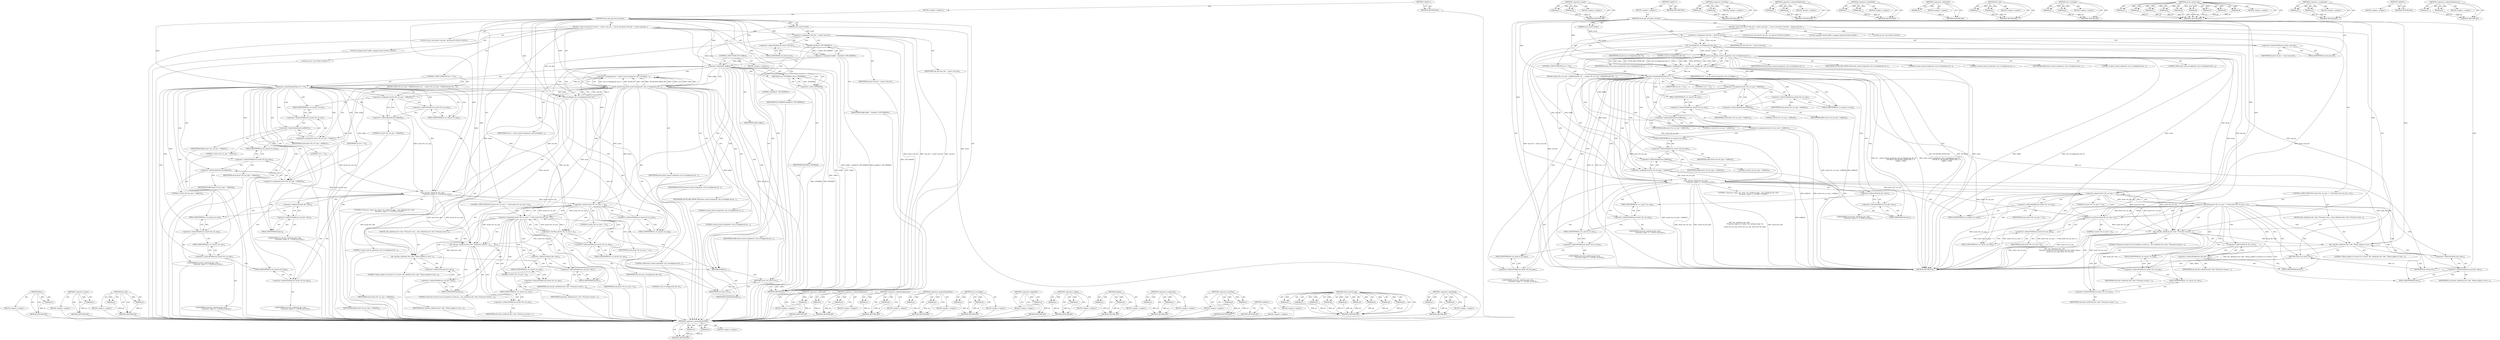 digraph "&lt;operator&gt;.logicalAnd" {
vulnerable_163 [label=<(METHOD,&lt;operator&gt;.greaterEqualsThan)>];
vulnerable_164 [label=<(PARAM,p1)>];
vulnerable_165 [label=<(PARAM,p2)>];
vulnerable_166 [label=<(BLOCK,&lt;empty&gt;,&lt;empty&gt;)>];
vulnerable_167 [label=<(METHOD_RETURN,ANY)>];
vulnerable_187 [label=<(METHOD,&lt;operator&gt;.equals)>];
vulnerable_188 [label=<(PARAM,p1)>];
vulnerable_189 [label=<(PARAM,p2)>];
vulnerable_190 [label=<(BLOCK,&lt;empty&gt;,&lt;empty&gt;)>];
vulnerable_191 [label=<(METHOD_RETURN,ANY)>];
vulnerable_6 [label=<(METHOD,&lt;global&gt;)<SUB>1</SUB>>];
vulnerable_7 [label=<(BLOCK,&lt;empty&gt;,&lt;empty&gt;)<SUB>1</SUB>>];
vulnerable_8 [label=<(METHOD,atusb_get_and_show_revision)<SUB>1</SUB>>];
vulnerable_9 [label=<(PARAM,struct atusb *atusb)<SUB>1</SUB>>];
vulnerable_10 [label=<(BLOCK,{
 	struct usb_device *usb_dev = atusb-&gt;usb_dev...,{
 	struct usb_device *usb_dev = atusb-&gt;usb_dev...)<SUB>2</SUB>>];
vulnerable_11 [label="<(LOCAL,struct usb_device* usb_dev: usb_device*)<SUB>3</SUB>>"];
vulnerable_12 [label=<(&lt;operator&gt;.assignment,*usb_dev = atusb-&gt;usb_dev)<SUB>3</SUB>>];
vulnerable_13 [label=<(IDENTIFIER,usb_dev,*usb_dev = atusb-&gt;usb_dev)<SUB>3</SUB>>];
vulnerable_14 [label=<(&lt;operator&gt;.indirectFieldAccess,atusb-&gt;usb_dev)<SUB>3</SUB>>];
vulnerable_15 [label=<(IDENTIFIER,atusb,*usb_dev = atusb-&gt;usb_dev)<SUB>3</SUB>>];
vulnerable_16 [label=<(FIELD_IDENTIFIER,usb_dev,usb_dev)<SUB>3</SUB>>];
vulnerable_17 [label="<(LOCAL,unsigned char[3] buffer: unsigned char[3])<SUB>4</SUB>>"];
vulnerable_18 [label="<(LOCAL,int ret: int)<SUB>5</SUB>>"];
vulnerable_19 [label=<(&lt;operator&gt;.assignment,ret = atusb_control_msg(atusb, usb_rcvctrlpipe(...)<SUB>8</SUB>>];
vulnerable_20 [label=<(IDENTIFIER,ret,ret = atusb_control_msg(atusb, usb_rcvctrlpipe(...)<SUB>8</SUB>>];
vulnerable_21 [label=<(atusb_control_msg,atusb_control_msg(atusb, usb_rcvctrlpipe(usb_de...)<SUB>8</SUB>>];
vulnerable_22 [label=<(IDENTIFIER,atusb,atusb_control_msg(atusb, usb_rcvctrlpipe(usb_de...)<SUB>8</SUB>>];
vulnerable_23 [label=<(usb_rcvctrlpipe,usb_rcvctrlpipe(usb_dev, 0))<SUB>8</SUB>>];
vulnerable_24 [label=<(IDENTIFIER,usb_dev,usb_rcvctrlpipe(usb_dev, 0))<SUB>8</SUB>>];
vulnerable_25 [label=<(LITERAL,0,usb_rcvctrlpipe(usb_dev, 0))<SUB>8</SUB>>];
vulnerable_26 [label=<(IDENTIFIER,ATUSB_ID,atusb_control_msg(atusb, usb_rcvctrlpipe(usb_de...)<SUB>9</SUB>>];
vulnerable_27 [label=<(IDENTIFIER,ATUSB_REQ_FROM_DEV,atusb_control_msg(atusb, usb_rcvctrlpipe(usb_de...)<SUB>9</SUB>>];
vulnerable_28 [label=<(LITERAL,0,atusb_control_msg(atusb, usb_rcvctrlpipe(usb_de...)<SUB>9</SUB>>];
vulnerable_29 [label=<(LITERAL,0,atusb_control_msg(atusb, usb_rcvctrlpipe(usb_de...)<SUB>9</SUB>>];
vulnerable_30 [label=<(IDENTIFIER,buffer,atusb_control_msg(atusb, usb_rcvctrlpipe(usb_de...)<SUB>10</SUB>>];
vulnerable_31 [label=<(LITERAL,3,atusb_control_msg(atusb, usb_rcvctrlpipe(usb_de...)<SUB>10</SUB>>];
vulnerable_32 [label=<(LITERAL,1000,atusb_control_msg(atusb, usb_rcvctrlpipe(usb_de...)<SUB>10</SUB>>];
vulnerable_33 [label=<(CONTROL_STRUCTURE,IF,if (ret &gt;= 0))<SUB>11</SUB>>];
vulnerable_34 [label=<(&lt;operator&gt;.greaterEqualsThan,ret &gt;= 0)<SUB>11</SUB>>];
vulnerable_35 [label=<(IDENTIFIER,ret,ret &gt;= 0)<SUB>11</SUB>>];
vulnerable_36 [label=<(LITERAL,0,ret &gt;= 0)<SUB>11</SUB>>];
vulnerable_37 [label=<(BLOCK,{
		atusb-&gt;fw_ver_maj = buffer[0];
		atusb-&gt;fw_...,{
		atusb-&gt;fw_ver_maj = buffer[0];
		atusb-&gt;fw_...)<SUB>11</SUB>>];
vulnerable_38 [label=<(&lt;operator&gt;.assignment,atusb-&gt;fw_ver_maj = buffer[0])<SUB>12</SUB>>];
vulnerable_39 [label=<(&lt;operator&gt;.indirectFieldAccess,atusb-&gt;fw_ver_maj)<SUB>12</SUB>>];
vulnerable_40 [label=<(IDENTIFIER,atusb,atusb-&gt;fw_ver_maj = buffer[0])<SUB>12</SUB>>];
vulnerable_41 [label=<(FIELD_IDENTIFIER,fw_ver_maj,fw_ver_maj)<SUB>12</SUB>>];
vulnerable_42 [label=<(&lt;operator&gt;.indirectIndexAccess,buffer[0])<SUB>12</SUB>>];
vulnerable_43 [label=<(IDENTIFIER,buffer,atusb-&gt;fw_ver_maj = buffer[0])<SUB>12</SUB>>];
vulnerable_44 [label=<(LITERAL,0,atusb-&gt;fw_ver_maj = buffer[0])<SUB>12</SUB>>];
vulnerable_45 [label=<(&lt;operator&gt;.assignment,atusb-&gt;fw_ver_min = buffer[1])<SUB>13</SUB>>];
vulnerable_46 [label=<(&lt;operator&gt;.indirectFieldAccess,atusb-&gt;fw_ver_min)<SUB>13</SUB>>];
vulnerable_47 [label=<(IDENTIFIER,atusb,atusb-&gt;fw_ver_min = buffer[1])<SUB>13</SUB>>];
vulnerable_48 [label=<(FIELD_IDENTIFIER,fw_ver_min,fw_ver_min)<SUB>13</SUB>>];
vulnerable_49 [label=<(&lt;operator&gt;.indirectIndexAccess,buffer[1])<SUB>13</SUB>>];
vulnerable_50 [label=<(IDENTIFIER,buffer,atusb-&gt;fw_ver_min = buffer[1])<SUB>13</SUB>>];
vulnerable_51 [label=<(LITERAL,1,atusb-&gt;fw_ver_min = buffer[1])<SUB>13</SUB>>];
vulnerable_52 [label=<(&lt;operator&gt;.assignment,atusb-&gt;fw_hw_type = buffer[2])<SUB>14</SUB>>];
vulnerable_53 [label=<(&lt;operator&gt;.indirectFieldAccess,atusb-&gt;fw_hw_type)<SUB>14</SUB>>];
vulnerable_54 [label=<(IDENTIFIER,atusb,atusb-&gt;fw_hw_type = buffer[2])<SUB>14</SUB>>];
vulnerable_55 [label=<(FIELD_IDENTIFIER,fw_hw_type,fw_hw_type)<SUB>14</SUB>>];
vulnerable_56 [label=<(&lt;operator&gt;.indirectIndexAccess,buffer[2])<SUB>14</SUB>>];
vulnerable_57 [label=<(IDENTIFIER,buffer,atusb-&gt;fw_hw_type = buffer[2])<SUB>14</SUB>>];
vulnerable_58 [label=<(LITERAL,2,atusb-&gt;fw_hw_type = buffer[2])<SUB>14</SUB>>];
vulnerable_59 [label="<(dev_info,dev_info(&amp;usb_dev-&gt;dev,
			 &quot;Firmware: major: %...)<SUB>16</SUB>>"];
vulnerable_60 [label=<(&lt;operator&gt;.addressOf,&amp;usb_dev-&gt;dev)<SUB>16</SUB>>];
vulnerable_61 [label=<(&lt;operator&gt;.indirectFieldAccess,usb_dev-&gt;dev)<SUB>16</SUB>>];
vulnerable_62 [label="<(IDENTIFIER,usb_dev,dev_info(&amp;usb_dev-&gt;dev,
			 &quot;Firmware: major: %...)<SUB>16</SUB>>"];
vulnerable_63 [label=<(FIELD_IDENTIFIER,dev,dev)<SUB>16</SUB>>];
vulnerable_64 [label="<(LITERAL,&quot;Firmware: major: %u, minor: %u, hardware type:...,dev_info(&amp;usb_dev-&gt;dev,
			 &quot;Firmware: major: %...)<SUB>17</SUB>>"];
vulnerable_65 [label=<(&lt;operator&gt;.indirectFieldAccess,atusb-&gt;fw_ver_maj)<SUB>18</SUB>>];
vulnerable_66 [label="<(IDENTIFIER,atusb,dev_info(&amp;usb_dev-&gt;dev,
			 &quot;Firmware: major: %...)<SUB>18</SUB>>"];
vulnerable_67 [label=<(FIELD_IDENTIFIER,fw_ver_maj,fw_ver_maj)<SUB>18</SUB>>];
vulnerable_68 [label=<(&lt;operator&gt;.indirectFieldAccess,atusb-&gt;fw_ver_min)<SUB>18</SUB>>];
vulnerable_69 [label="<(IDENTIFIER,atusb,dev_info(&amp;usb_dev-&gt;dev,
			 &quot;Firmware: major: %...)<SUB>18</SUB>>"];
vulnerable_70 [label=<(FIELD_IDENTIFIER,fw_ver_min,fw_ver_min)<SUB>18</SUB>>];
vulnerable_71 [label=<(&lt;operator&gt;.indirectFieldAccess,atusb-&gt;fw_hw_type)<SUB>18</SUB>>];
vulnerable_72 [label="<(IDENTIFIER,atusb,dev_info(&amp;usb_dev-&gt;dev,
			 &quot;Firmware: major: %...)<SUB>18</SUB>>"];
vulnerable_73 [label=<(FIELD_IDENTIFIER,fw_hw_type,fw_hw_type)<SUB>18</SUB>>];
vulnerable_74 [label=<(CONTROL_STRUCTURE,IF,if (atusb-&gt;fw_ver_maj == 0 &amp;&amp; atusb-&gt;fw_ver_min &lt; 2))<SUB>20</SUB>>];
vulnerable_75 [label=<(&lt;operator&gt;.logicalAnd,atusb-&gt;fw_ver_maj == 0 &amp;&amp; atusb-&gt;fw_ver_min &lt; 2)<SUB>20</SUB>>];
vulnerable_76 [label=<(&lt;operator&gt;.equals,atusb-&gt;fw_ver_maj == 0)<SUB>20</SUB>>];
vulnerable_77 [label=<(&lt;operator&gt;.indirectFieldAccess,atusb-&gt;fw_ver_maj)<SUB>20</SUB>>];
vulnerable_78 [label=<(IDENTIFIER,atusb,atusb-&gt;fw_ver_maj == 0)<SUB>20</SUB>>];
vulnerable_79 [label=<(FIELD_IDENTIFIER,fw_ver_maj,fw_ver_maj)<SUB>20</SUB>>];
vulnerable_80 [label=<(LITERAL,0,atusb-&gt;fw_ver_maj == 0)<SUB>20</SUB>>];
vulnerable_81 [label=<(&lt;operator&gt;.lessThan,atusb-&gt;fw_ver_min &lt; 2)<SUB>20</SUB>>];
vulnerable_82 [label=<(&lt;operator&gt;.indirectFieldAccess,atusb-&gt;fw_ver_min)<SUB>20</SUB>>];
vulnerable_83 [label=<(IDENTIFIER,atusb,atusb-&gt;fw_ver_min &lt; 2)<SUB>20</SUB>>];
vulnerable_84 [label=<(FIELD_IDENTIFIER,fw_ver_min,fw_ver_min)<SUB>20</SUB>>];
vulnerable_85 [label=<(LITERAL,2,atusb-&gt;fw_ver_min &lt; 2)<SUB>20</SUB>>];
vulnerable_86 [label=<(BLOCK,{
		dev_info(&amp;usb_dev-&gt;dev,
			 &quot;Firmware versi...,{
		dev_info(&amp;usb_dev-&gt;dev,
			 &quot;Firmware versi...)<SUB>20</SUB>>];
vulnerable_87 [label=<(dev_info,dev_info(&amp;usb_dev-&gt;dev,
			 &quot;Firmware version (...)<SUB>21</SUB>>];
vulnerable_88 [label=<(&lt;operator&gt;.addressOf,&amp;usb_dev-&gt;dev)<SUB>21</SUB>>];
vulnerable_89 [label=<(&lt;operator&gt;.indirectFieldAccess,usb_dev-&gt;dev)<SUB>21</SUB>>];
vulnerable_90 [label=<(IDENTIFIER,usb_dev,dev_info(&amp;usb_dev-&gt;dev,
			 &quot;Firmware version (...)<SUB>21</SUB>>];
vulnerable_91 [label=<(FIELD_IDENTIFIER,dev,dev)<SUB>21</SUB>>];
vulnerable_92 [label=<(LITERAL,&quot;Firmware version (%u.%u) predates our first pu...,dev_info(&amp;usb_dev-&gt;dev,
			 &quot;Firmware version (...)<SUB>22</SUB>>];
vulnerable_93 [label=<(&lt;operator&gt;.indirectFieldAccess,atusb-&gt;fw_ver_maj)<SUB>23</SUB>>];
vulnerable_94 [label=<(IDENTIFIER,atusb,dev_info(&amp;usb_dev-&gt;dev,
			 &quot;Firmware version (...)<SUB>23</SUB>>];
vulnerable_95 [label=<(FIELD_IDENTIFIER,fw_ver_maj,fw_ver_maj)<SUB>23</SUB>>];
vulnerable_96 [label=<(&lt;operator&gt;.indirectFieldAccess,atusb-&gt;fw_ver_min)<SUB>23</SUB>>];
vulnerable_97 [label=<(IDENTIFIER,atusb,dev_info(&amp;usb_dev-&gt;dev,
			 &quot;Firmware version (...)<SUB>23</SUB>>];
vulnerable_98 [label=<(FIELD_IDENTIFIER,fw_ver_min,fw_ver_min)<SUB>23</SUB>>];
vulnerable_99 [label=<(dev_info,dev_info(&amp;usb_dev-&gt;dev, &quot;Please update to versi...)<SUB>24</SUB>>];
vulnerable_100 [label=<(&lt;operator&gt;.addressOf,&amp;usb_dev-&gt;dev)<SUB>24</SUB>>];
vulnerable_101 [label=<(&lt;operator&gt;.indirectFieldAccess,usb_dev-&gt;dev)<SUB>24</SUB>>];
vulnerable_102 [label=<(IDENTIFIER,usb_dev,dev_info(&amp;usb_dev-&gt;dev, &quot;Please update to versi...)<SUB>24</SUB>>];
vulnerable_103 [label=<(FIELD_IDENTIFIER,dev,dev)<SUB>24</SUB>>];
vulnerable_104 [label=<(LITERAL,&quot;Please update to version 0.2 or newer&quot;,dev_info(&amp;usb_dev-&gt;dev, &quot;Please update to versi...)<SUB>24</SUB>>];
vulnerable_105 [label=<(RETURN,return ret;,return ret;)<SUB>27</SUB>>];
vulnerable_106 [label=<(IDENTIFIER,ret,return ret;)<SUB>27</SUB>>];
vulnerable_107 [label=<(METHOD_RETURN,int)<SUB>1</SUB>>];
vulnerable_109 [label=<(METHOD_RETURN,ANY)<SUB>1</SUB>>];
vulnerable_192 [label=<(METHOD,&lt;operator&gt;.lessThan)>];
vulnerable_193 [label=<(PARAM,p1)>];
vulnerable_194 [label=<(PARAM,p2)>];
vulnerable_195 [label=<(BLOCK,&lt;empty&gt;,&lt;empty&gt;)>];
vulnerable_196 [label=<(METHOD_RETURN,ANY)>];
vulnerable_141 [label=<(METHOD,&lt;operator&gt;.indirectFieldAccess)>];
vulnerable_142 [label=<(PARAM,p1)>];
vulnerable_143 [label=<(PARAM,p2)>];
vulnerable_144 [label=<(BLOCK,&lt;empty&gt;,&lt;empty&gt;)>];
vulnerable_145 [label=<(METHOD_RETURN,ANY)>];
vulnerable_182 [label=<(METHOD,&lt;operator&gt;.logicalAnd)>];
vulnerable_183 [label=<(PARAM,p1)>];
vulnerable_184 [label=<(PARAM,p2)>];
vulnerable_185 [label=<(BLOCK,&lt;empty&gt;,&lt;empty&gt;)>];
vulnerable_186 [label=<(METHOD_RETURN,ANY)>];
vulnerable_178 [label=<(METHOD,&lt;operator&gt;.addressOf)>];
vulnerable_179 [label=<(PARAM,p1)>];
vulnerable_180 [label=<(BLOCK,&lt;empty&gt;,&lt;empty&gt;)>];
vulnerable_181 [label=<(METHOD_RETURN,ANY)>];
vulnerable_173 [label=<(METHOD,dev_info)>];
vulnerable_174 [label=<(PARAM,p1)>];
vulnerable_175 [label=<(PARAM,p2)>];
vulnerable_176 [label=<(BLOCK,&lt;empty&gt;,&lt;empty&gt;)>];
vulnerable_177 [label=<(METHOD_RETURN,ANY)>];
vulnerable_158 [label=<(METHOD,usb_rcvctrlpipe)>];
vulnerable_159 [label=<(PARAM,p1)>];
vulnerable_160 [label=<(PARAM,p2)>];
vulnerable_161 [label=<(BLOCK,&lt;empty&gt;,&lt;empty&gt;)>];
vulnerable_162 [label=<(METHOD_RETURN,ANY)>];
vulnerable_146 [label=<(METHOD,atusb_control_msg)>];
vulnerable_147 [label=<(PARAM,p1)>];
vulnerable_148 [label=<(PARAM,p2)>];
vulnerable_149 [label=<(PARAM,p3)>];
vulnerable_150 [label=<(PARAM,p4)>];
vulnerable_151 [label=<(PARAM,p5)>];
vulnerable_152 [label=<(PARAM,p6)>];
vulnerable_153 [label=<(PARAM,p7)>];
vulnerable_154 [label=<(PARAM,p8)>];
vulnerable_155 [label=<(PARAM,p9)>];
vulnerable_156 [label=<(BLOCK,&lt;empty&gt;,&lt;empty&gt;)>];
vulnerable_157 [label=<(METHOD_RETURN,ANY)>];
vulnerable_136 [label=<(METHOD,&lt;operator&gt;.assignment)>];
vulnerable_137 [label=<(PARAM,p1)>];
vulnerable_138 [label=<(PARAM,p2)>];
vulnerable_139 [label=<(BLOCK,&lt;empty&gt;,&lt;empty&gt;)>];
vulnerable_140 [label=<(METHOD_RETURN,ANY)>];
vulnerable_130 [label=<(METHOD,&lt;global&gt;)<SUB>1</SUB>>];
vulnerable_131 [label=<(BLOCK,&lt;empty&gt;,&lt;empty&gt;)>];
vulnerable_132 [label=<(METHOD_RETURN,ANY)>];
vulnerable_168 [label=<(METHOD,&lt;operator&gt;.indirectIndexAccess)>];
vulnerable_169 [label=<(PARAM,p1)>];
vulnerable_170 [label=<(PARAM,p2)>];
vulnerable_171 [label=<(BLOCK,&lt;empty&gt;,&lt;empty&gt;)>];
vulnerable_172 [label=<(METHOD_RETURN,ANY)>];
fixed_224 [label=<(METHOD,kfree)>];
fixed_225 [label=<(PARAM,p1)>];
fixed_226 [label=<(BLOCK,&lt;empty&gt;,&lt;empty&gt;)>];
fixed_227 [label=<(METHOD_RETURN,ANY)>];
fixed_169 [label=<(METHOD,&lt;operator&gt;.minus)>];
fixed_170 [label=<(PARAM,p1)>];
fixed_171 [label=<(BLOCK,&lt;empty&gt;,&lt;empty&gt;)>];
fixed_172 [label=<(METHOD_RETURN,ANY)>];
fixed_200 [label=<(METHOD,dev_info)>];
fixed_201 [label=<(PARAM,p1)>];
fixed_202 [label=<(PARAM,p2)>];
fixed_203 [label=<(BLOCK,&lt;empty&gt;,&lt;empty&gt;)>];
fixed_204 [label=<(METHOD_RETURN,ANY)>];
fixed_6 [label=<(METHOD,&lt;global&gt;)<SUB>1</SUB>>];
fixed_7 [label=<(BLOCK,&lt;empty&gt;,&lt;empty&gt;)<SUB>1</SUB>>];
fixed_8 [label=<(METHOD,atusb_get_and_show_revision)<SUB>1</SUB>>];
fixed_9 [label=<(PARAM,struct atusb *atusb)<SUB>1</SUB>>];
fixed_10 [label=<(BLOCK,{
 	struct usb_device *usb_dev = atusb-&gt;usb_dev...,{
 	struct usb_device *usb_dev = atusb-&gt;usb_dev...)<SUB>2</SUB>>];
fixed_11 [label="<(LOCAL,struct usb_device* usb_dev: usb_device*)<SUB>3</SUB>>"];
fixed_12 [label=<(&lt;operator&gt;.assignment,*usb_dev = atusb-&gt;usb_dev)<SUB>3</SUB>>];
fixed_13 [label=<(IDENTIFIER,usb_dev,*usb_dev = atusb-&gt;usb_dev)<SUB>3</SUB>>];
fixed_14 [label=<(&lt;operator&gt;.indirectFieldAccess,atusb-&gt;usb_dev)<SUB>3</SUB>>];
fixed_15 [label=<(IDENTIFIER,atusb,*usb_dev = atusb-&gt;usb_dev)<SUB>3</SUB>>];
fixed_16 [label=<(FIELD_IDENTIFIER,usb_dev,usb_dev)<SUB>3</SUB>>];
fixed_17 [label="<(LOCAL,unsigned char* buffer: unsigned char*)<SUB>4</SUB>>"];
fixed_18 [label="<(LOCAL,int ret: int)<SUB>5</SUB>>"];
fixed_19 [label=<(&lt;operator&gt;.assignment,buffer = kmalloc(3, GFP_KERNEL))<SUB>7</SUB>>];
fixed_20 [label=<(IDENTIFIER,buffer,buffer = kmalloc(3, GFP_KERNEL))<SUB>7</SUB>>];
fixed_21 [label=<(kmalloc,kmalloc(3, GFP_KERNEL))<SUB>7</SUB>>];
fixed_22 [label=<(LITERAL,3,kmalloc(3, GFP_KERNEL))<SUB>7</SUB>>];
fixed_23 [label=<(IDENTIFIER,GFP_KERNEL,kmalloc(3, GFP_KERNEL))<SUB>7</SUB>>];
fixed_24 [label=<(CONTROL_STRUCTURE,IF,if (!buffer))<SUB>8</SUB>>];
fixed_25 [label=<(&lt;operator&gt;.logicalNot,!buffer)<SUB>8</SUB>>];
fixed_26 [label=<(IDENTIFIER,buffer,!buffer)<SUB>8</SUB>>];
fixed_27 [label=<(BLOCK,&lt;empty&gt;,&lt;empty&gt;)<SUB>9</SUB>>];
fixed_28 [label=<(RETURN,return -ENOMEM;,return -ENOMEM;)<SUB>9</SUB>>];
fixed_29 [label=<(&lt;operator&gt;.minus,-ENOMEM)<SUB>9</SUB>>];
fixed_30 [label=<(IDENTIFIER,ENOMEM,-ENOMEM)<SUB>9</SUB>>];
fixed_31 [label=<(&lt;operator&gt;.assignment,ret = atusb_control_msg(atusb, usb_rcvctrlpipe(...)<SUB>12</SUB>>];
fixed_32 [label=<(IDENTIFIER,ret,ret = atusb_control_msg(atusb, usb_rcvctrlpipe(...)<SUB>12</SUB>>];
fixed_33 [label=<(atusb_control_msg,atusb_control_msg(atusb, usb_rcvctrlpipe(usb_de...)<SUB>12</SUB>>];
fixed_34 [label=<(IDENTIFIER,atusb,atusb_control_msg(atusb, usb_rcvctrlpipe(usb_de...)<SUB>12</SUB>>];
fixed_35 [label=<(usb_rcvctrlpipe,usb_rcvctrlpipe(usb_dev, 0))<SUB>12</SUB>>];
fixed_36 [label=<(IDENTIFIER,usb_dev,usb_rcvctrlpipe(usb_dev, 0))<SUB>12</SUB>>];
fixed_37 [label=<(LITERAL,0,usb_rcvctrlpipe(usb_dev, 0))<SUB>12</SUB>>];
fixed_38 [label=<(IDENTIFIER,ATUSB_ID,atusb_control_msg(atusb, usb_rcvctrlpipe(usb_de...)<SUB>13</SUB>>];
fixed_39 [label=<(IDENTIFIER,ATUSB_REQ_FROM_DEV,atusb_control_msg(atusb, usb_rcvctrlpipe(usb_de...)<SUB>13</SUB>>];
fixed_40 [label=<(LITERAL,0,atusb_control_msg(atusb, usb_rcvctrlpipe(usb_de...)<SUB>13</SUB>>];
fixed_41 [label=<(LITERAL,0,atusb_control_msg(atusb, usb_rcvctrlpipe(usb_de...)<SUB>13</SUB>>];
fixed_42 [label=<(IDENTIFIER,buffer,atusb_control_msg(atusb, usb_rcvctrlpipe(usb_de...)<SUB>14</SUB>>];
fixed_43 [label=<(LITERAL,3,atusb_control_msg(atusb, usb_rcvctrlpipe(usb_de...)<SUB>14</SUB>>];
fixed_44 [label=<(LITERAL,1000,atusb_control_msg(atusb, usb_rcvctrlpipe(usb_de...)<SUB>14</SUB>>];
fixed_45 [label=<(CONTROL_STRUCTURE,IF,if (ret &gt;= 0))<SUB>15</SUB>>];
fixed_46 [label=<(&lt;operator&gt;.greaterEqualsThan,ret &gt;= 0)<SUB>15</SUB>>];
fixed_47 [label=<(IDENTIFIER,ret,ret &gt;= 0)<SUB>15</SUB>>];
fixed_48 [label=<(LITERAL,0,ret &gt;= 0)<SUB>15</SUB>>];
fixed_49 [label=<(BLOCK,{
		atusb-&gt;fw_ver_maj = buffer[0];
		atusb-&gt;fw_...,{
		atusb-&gt;fw_ver_maj = buffer[0];
		atusb-&gt;fw_...)<SUB>15</SUB>>];
fixed_50 [label=<(&lt;operator&gt;.assignment,atusb-&gt;fw_ver_maj = buffer[0])<SUB>16</SUB>>];
fixed_51 [label=<(&lt;operator&gt;.indirectFieldAccess,atusb-&gt;fw_ver_maj)<SUB>16</SUB>>];
fixed_52 [label=<(IDENTIFIER,atusb,atusb-&gt;fw_ver_maj = buffer[0])<SUB>16</SUB>>];
fixed_53 [label=<(FIELD_IDENTIFIER,fw_ver_maj,fw_ver_maj)<SUB>16</SUB>>];
fixed_54 [label=<(&lt;operator&gt;.indirectIndexAccess,buffer[0])<SUB>16</SUB>>];
fixed_55 [label=<(IDENTIFIER,buffer,atusb-&gt;fw_ver_maj = buffer[0])<SUB>16</SUB>>];
fixed_56 [label=<(LITERAL,0,atusb-&gt;fw_ver_maj = buffer[0])<SUB>16</SUB>>];
fixed_57 [label=<(&lt;operator&gt;.assignment,atusb-&gt;fw_ver_min = buffer[1])<SUB>17</SUB>>];
fixed_58 [label=<(&lt;operator&gt;.indirectFieldAccess,atusb-&gt;fw_ver_min)<SUB>17</SUB>>];
fixed_59 [label=<(IDENTIFIER,atusb,atusb-&gt;fw_ver_min = buffer[1])<SUB>17</SUB>>];
fixed_60 [label=<(FIELD_IDENTIFIER,fw_ver_min,fw_ver_min)<SUB>17</SUB>>];
fixed_61 [label=<(&lt;operator&gt;.indirectIndexAccess,buffer[1])<SUB>17</SUB>>];
fixed_62 [label=<(IDENTIFIER,buffer,atusb-&gt;fw_ver_min = buffer[1])<SUB>17</SUB>>];
fixed_63 [label=<(LITERAL,1,atusb-&gt;fw_ver_min = buffer[1])<SUB>17</SUB>>];
fixed_64 [label=<(&lt;operator&gt;.assignment,atusb-&gt;fw_hw_type = buffer[2])<SUB>18</SUB>>];
fixed_65 [label=<(&lt;operator&gt;.indirectFieldAccess,atusb-&gt;fw_hw_type)<SUB>18</SUB>>];
fixed_66 [label=<(IDENTIFIER,atusb,atusb-&gt;fw_hw_type = buffer[2])<SUB>18</SUB>>];
fixed_67 [label=<(FIELD_IDENTIFIER,fw_hw_type,fw_hw_type)<SUB>18</SUB>>];
fixed_68 [label=<(&lt;operator&gt;.indirectIndexAccess,buffer[2])<SUB>18</SUB>>];
fixed_69 [label=<(IDENTIFIER,buffer,atusb-&gt;fw_hw_type = buffer[2])<SUB>18</SUB>>];
fixed_70 [label=<(LITERAL,2,atusb-&gt;fw_hw_type = buffer[2])<SUB>18</SUB>>];
fixed_71 [label="<(dev_info,dev_info(&amp;usb_dev-&gt;dev,
			 &quot;Firmware: major: %...)<SUB>20</SUB>>"];
fixed_72 [label=<(&lt;operator&gt;.addressOf,&amp;usb_dev-&gt;dev)<SUB>20</SUB>>];
fixed_73 [label=<(&lt;operator&gt;.indirectFieldAccess,usb_dev-&gt;dev)<SUB>20</SUB>>];
fixed_74 [label="<(IDENTIFIER,usb_dev,dev_info(&amp;usb_dev-&gt;dev,
			 &quot;Firmware: major: %...)<SUB>20</SUB>>"];
fixed_75 [label=<(FIELD_IDENTIFIER,dev,dev)<SUB>20</SUB>>];
fixed_76 [label="<(LITERAL,&quot;Firmware: major: %u, minor: %u, hardware type:...,dev_info(&amp;usb_dev-&gt;dev,
			 &quot;Firmware: major: %...)<SUB>21</SUB>>"];
fixed_77 [label=<(&lt;operator&gt;.indirectFieldAccess,atusb-&gt;fw_ver_maj)<SUB>22</SUB>>];
fixed_78 [label="<(IDENTIFIER,atusb,dev_info(&amp;usb_dev-&gt;dev,
			 &quot;Firmware: major: %...)<SUB>22</SUB>>"];
fixed_79 [label=<(FIELD_IDENTIFIER,fw_ver_maj,fw_ver_maj)<SUB>22</SUB>>];
fixed_80 [label=<(&lt;operator&gt;.indirectFieldAccess,atusb-&gt;fw_ver_min)<SUB>22</SUB>>];
fixed_81 [label="<(IDENTIFIER,atusb,dev_info(&amp;usb_dev-&gt;dev,
			 &quot;Firmware: major: %...)<SUB>22</SUB>>"];
fixed_82 [label=<(FIELD_IDENTIFIER,fw_ver_min,fw_ver_min)<SUB>22</SUB>>];
fixed_83 [label=<(&lt;operator&gt;.indirectFieldAccess,atusb-&gt;fw_hw_type)<SUB>22</SUB>>];
fixed_84 [label="<(IDENTIFIER,atusb,dev_info(&amp;usb_dev-&gt;dev,
			 &quot;Firmware: major: %...)<SUB>22</SUB>>"];
fixed_85 [label=<(FIELD_IDENTIFIER,fw_hw_type,fw_hw_type)<SUB>22</SUB>>];
fixed_86 [label=<(CONTROL_STRUCTURE,IF,if (atusb-&gt;fw_ver_maj == 0 &amp;&amp; atusb-&gt;fw_ver_min &lt; 2))<SUB>24</SUB>>];
fixed_87 [label=<(&lt;operator&gt;.logicalAnd,atusb-&gt;fw_ver_maj == 0 &amp;&amp; atusb-&gt;fw_ver_min &lt; 2)<SUB>24</SUB>>];
fixed_88 [label=<(&lt;operator&gt;.equals,atusb-&gt;fw_ver_maj == 0)<SUB>24</SUB>>];
fixed_89 [label=<(&lt;operator&gt;.indirectFieldAccess,atusb-&gt;fw_ver_maj)<SUB>24</SUB>>];
fixed_90 [label=<(IDENTIFIER,atusb,atusb-&gt;fw_ver_maj == 0)<SUB>24</SUB>>];
fixed_91 [label=<(FIELD_IDENTIFIER,fw_ver_maj,fw_ver_maj)<SUB>24</SUB>>];
fixed_92 [label=<(LITERAL,0,atusb-&gt;fw_ver_maj == 0)<SUB>24</SUB>>];
fixed_93 [label=<(&lt;operator&gt;.lessThan,atusb-&gt;fw_ver_min &lt; 2)<SUB>24</SUB>>];
fixed_94 [label=<(&lt;operator&gt;.indirectFieldAccess,atusb-&gt;fw_ver_min)<SUB>24</SUB>>];
fixed_95 [label=<(IDENTIFIER,atusb,atusb-&gt;fw_ver_min &lt; 2)<SUB>24</SUB>>];
fixed_96 [label=<(FIELD_IDENTIFIER,fw_ver_min,fw_ver_min)<SUB>24</SUB>>];
fixed_97 [label=<(LITERAL,2,atusb-&gt;fw_ver_min &lt; 2)<SUB>24</SUB>>];
fixed_98 [label=<(BLOCK,{
		dev_info(&amp;usb_dev-&gt;dev,
			 &quot;Firmware versi...,{
		dev_info(&amp;usb_dev-&gt;dev,
			 &quot;Firmware versi...)<SUB>24</SUB>>];
fixed_99 [label=<(dev_info,dev_info(&amp;usb_dev-&gt;dev,
			 &quot;Firmware version (...)<SUB>25</SUB>>];
fixed_100 [label=<(&lt;operator&gt;.addressOf,&amp;usb_dev-&gt;dev)<SUB>25</SUB>>];
fixed_101 [label=<(&lt;operator&gt;.indirectFieldAccess,usb_dev-&gt;dev)<SUB>25</SUB>>];
fixed_102 [label=<(IDENTIFIER,usb_dev,dev_info(&amp;usb_dev-&gt;dev,
			 &quot;Firmware version (...)<SUB>25</SUB>>];
fixed_103 [label=<(FIELD_IDENTIFIER,dev,dev)<SUB>25</SUB>>];
fixed_104 [label=<(LITERAL,&quot;Firmware version (%u.%u) predates our first pu...,dev_info(&amp;usb_dev-&gt;dev,
			 &quot;Firmware version (...)<SUB>26</SUB>>];
fixed_105 [label=<(&lt;operator&gt;.indirectFieldAccess,atusb-&gt;fw_ver_maj)<SUB>27</SUB>>];
fixed_106 [label=<(IDENTIFIER,atusb,dev_info(&amp;usb_dev-&gt;dev,
			 &quot;Firmware version (...)<SUB>27</SUB>>];
fixed_107 [label=<(FIELD_IDENTIFIER,fw_ver_maj,fw_ver_maj)<SUB>27</SUB>>];
fixed_108 [label=<(&lt;operator&gt;.indirectFieldAccess,atusb-&gt;fw_ver_min)<SUB>27</SUB>>];
fixed_109 [label=<(IDENTIFIER,atusb,dev_info(&amp;usb_dev-&gt;dev,
			 &quot;Firmware version (...)<SUB>27</SUB>>];
fixed_110 [label=<(FIELD_IDENTIFIER,fw_ver_min,fw_ver_min)<SUB>27</SUB>>];
fixed_111 [label=<(dev_info,dev_info(&amp;usb_dev-&gt;dev, &quot;Please update to versi...)<SUB>28</SUB>>];
fixed_112 [label=<(&lt;operator&gt;.addressOf,&amp;usb_dev-&gt;dev)<SUB>28</SUB>>];
fixed_113 [label=<(&lt;operator&gt;.indirectFieldAccess,usb_dev-&gt;dev)<SUB>28</SUB>>];
fixed_114 [label=<(IDENTIFIER,usb_dev,dev_info(&amp;usb_dev-&gt;dev, &quot;Please update to versi...)<SUB>28</SUB>>];
fixed_115 [label=<(FIELD_IDENTIFIER,dev,dev)<SUB>28</SUB>>];
fixed_116 [label=<(LITERAL,&quot;Please update to version 0.2 or newer&quot;,dev_info(&amp;usb_dev-&gt;dev, &quot;Please update to versi...)<SUB>28</SUB>>];
fixed_117 [label=<(kfree,kfree(buffer))<SUB>31</SUB>>];
fixed_118 [label=<(IDENTIFIER,buffer,kfree(buffer))<SUB>31</SUB>>];
fixed_119 [label=<(RETURN,return ret;,return ret;)<SUB>32</SUB>>];
fixed_120 [label=<(IDENTIFIER,ret,return ret;)<SUB>32</SUB>>];
fixed_121 [label=<(METHOD_RETURN,int)<SUB>1</SUB>>];
fixed_123 [label=<(METHOD_RETURN,ANY)<SUB>1</SUB>>];
fixed_205 [label=<(METHOD,&lt;operator&gt;.addressOf)>];
fixed_206 [label=<(PARAM,p1)>];
fixed_207 [label=<(BLOCK,&lt;empty&gt;,&lt;empty&gt;)>];
fixed_208 [label=<(METHOD_RETURN,ANY)>];
fixed_155 [label=<(METHOD,&lt;operator&gt;.indirectFieldAccess)>];
fixed_156 [label=<(PARAM,p1)>];
fixed_157 [label=<(PARAM,p2)>];
fixed_158 [label=<(BLOCK,&lt;empty&gt;,&lt;empty&gt;)>];
fixed_159 [label=<(METHOD_RETURN,ANY)>];
fixed_195 [label=<(METHOD,&lt;operator&gt;.indirectIndexAccess)>];
fixed_196 [label=<(PARAM,p1)>];
fixed_197 [label=<(PARAM,p2)>];
fixed_198 [label=<(BLOCK,&lt;empty&gt;,&lt;empty&gt;)>];
fixed_199 [label=<(METHOD_RETURN,ANY)>];
fixed_190 [label=<(METHOD,&lt;operator&gt;.greaterEqualsThan)>];
fixed_191 [label=<(PARAM,p1)>];
fixed_192 [label=<(PARAM,p2)>];
fixed_193 [label=<(BLOCK,&lt;empty&gt;,&lt;empty&gt;)>];
fixed_194 [label=<(METHOD_RETURN,ANY)>];
fixed_185 [label=<(METHOD,usb_rcvctrlpipe)>];
fixed_186 [label=<(PARAM,p1)>];
fixed_187 [label=<(PARAM,p2)>];
fixed_188 [label=<(BLOCK,&lt;empty&gt;,&lt;empty&gt;)>];
fixed_189 [label=<(METHOD_RETURN,ANY)>];
fixed_165 [label=<(METHOD,&lt;operator&gt;.logicalNot)>];
fixed_166 [label=<(PARAM,p1)>];
fixed_167 [label=<(BLOCK,&lt;empty&gt;,&lt;empty&gt;)>];
fixed_168 [label=<(METHOD_RETURN,ANY)>];
fixed_214 [label=<(METHOD,&lt;operator&gt;.equals)>];
fixed_215 [label=<(PARAM,p1)>];
fixed_216 [label=<(PARAM,p2)>];
fixed_217 [label=<(BLOCK,&lt;empty&gt;,&lt;empty&gt;)>];
fixed_218 [label=<(METHOD_RETURN,ANY)>];
fixed_160 [label=<(METHOD,kmalloc)>];
fixed_161 [label=<(PARAM,p1)>];
fixed_162 [label=<(PARAM,p2)>];
fixed_163 [label=<(BLOCK,&lt;empty&gt;,&lt;empty&gt;)>];
fixed_164 [label=<(METHOD_RETURN,ANY)>];
fixed_150 [label=<(METHOD,&lt;operator&gt;.assignment)>];
fixed_151 [label=<(PARAM,p1)>];
fixed_152 [label=<(PARAM,p2)>];
fixed_153 [label=<(BLOCK,&lt;empty&gt;,&lt;empty&gt;)>];
fixed_154 [label=<(METHOD_RETURN,ANY)>];
fixed_144 [label=<(METHOD,&lt;global&gt;)<SUB>1</SUB>>];
fixed_145 [label=<(BLOCK,&lt;empty&gt;,&lt;empty&gt;)>];
fixed_146 [label=<(METHOD_RETURN,ANY)>];
fixed_219 [label=<(METHOD,&lt;operator&gt;.lessThan)>];
fixed_220 [label=<(PARAM,p1)>];
fixed_221 [label=<(PARAM,p2)>];
fixed_222 [label=<(BLOCK,&lt;empty&gt;,&lt;empty&gt;)>];
fixed_223 [label=<(METHOD_RETURN,ANY)>];
fixed_173 [label=<(METHOD,atusb_control_msg)>];
fixed_174 [label=<(PARAM,p1)>];
fixed_175 [label=<(PARAM,p2)>];
fixed_176 [label=<(PARAM,p3)>];
fixed_177 [label=<(PARAM,p4)>];
fixed_178 [label=<(PARAM,p5)>];
fixed_179 [label=<(PARAM,p6)>];
fixed_180 [label=<(PARAM,p7)>];
fixed_181 [label=<(PARAM,p8)>];
fixed_182 [label=<(PARAM,p9)>];
fixed_183 [label=<(BLOCK,&lt;empty&gt;,&lt;empty&gt;)>];
fixed_184 [label=<(METHOD_RETURN,ANY)>];
fixed_209 [label=<(METHOD,&lt;operator&gt;.logicalAnd)>];
fixed_210 [label=<(PARAM,p1)>];
fixed_211 [label=<(PARAM,p2)>];
fixed_212 [label=<(BLOCK,&lt;empty&gt;,&lt;empty&gt;)>];
fixed_213 [label=<(METHOD_RETURN,ANY)>];
vulnerable_163 -> vulnerable_164  [key=0, label="AST: "];
vulnerable_163 -> vulnerable_164  [key=1, label="DDG: "];
vulnerable_163 -> vulnerable_166  [key=0, label="AST: "];
vulnerable_163 -> vulnerable_165  [key=0, label="AST: "];
vulnerable_163 -> vulnerable_165  [key=1, label="DDG: "];
vulnerable_163 -> vulnerable_167  [key=0, label="AST: "];
vulnerable_163 -> vulnerable_167  [key=1, label="CFG: "];
vulnerable_164 -> vulnerable_167  [key=0, label="DDG: p1"];
vulnerable_165 -> vulnerable_167  [key=0, label="DDG: p2"];
vulnerable_187 -> vulnerable_188  [key=0, label="AST: "];
vulnerable_187 -> vulnerable_188  [key=1, label="DDG: "];
vulnerable_187 -> vulnerable_190  [key=0, label="AST: "];
vulnerable_187 -> vulnerable_189  [key=0, label="AST: "];
vulnerable_187 -> vulnerable_189  [key=1, label="DDG: "];
vulnerable_187 -> vulnerable_191  [key=0, label="AST: "];
vulnerable_187 -> vulnerable_191  [key=1, label="CFG: "];
vulnerable_188 -> vulnerable_191  [key=0, label="DDG: p1"];
vulnerable_189 -> vulnerable_191  [key=0, label="DDG: p2"];
vulnerable_6 -> vulnerable_7  [key=0, label="AST: "];
vulnerable_6 -> vulnerable_109  [key=0, label="AST: "];
vulnerable_6 -> vulnerable_109  [key=1, label="CFG: "];
vulnerable_7 -> vulnerable_8  [key=0, label="AST: "];
vulnerable_8 -> vulnerable_9  [key=0, label="AST: "];
vulnerable_8 -> vulnerable_9  [key=1, label="DDG: "];
vulnerable_8 -> vulnerable_10  [key=0, label="AST: "];
vulnerable_8 -> vulnerable_107  [key=0, label="AST: "];
vulnerable_8 -> vulnerable_16  [key=0, label="CFG: "];
vulnerable_8 -> vulnerable_106  [key=0, label="DDG: "];
vulnerable_8 -> vulnerable_21  [key=0, label="DDG: "];
vulnerable_8 -> vulnerable_34  [key=0, label="DDG: "];
vulnerable_8 -> vulnerable_23  [key=0, label="DDG: "];
vulnerable_8 -> vulnerable_59  [key=0, label="DDG: "];
vulnerable_8 -> vulnerable_76  [key=0, label="DDG: "];
vulnerable_8 -> vulnerable_81  [key=0, label="DDG: "];
vulnerable_8 -> vulnerable_87  [key=0, label="DDG: "];
vulnerable_8 -> vulnerable_99  [key=0, label="DDG: "];
vulnerable_9 -> vulnerable_12  [key=0, label="DDG: atusb"];
vulnerable_9 -> vulnerable_21  [key=0, label="DDG: atusb"];
vulnerable_10 -> vulnerable_11  [key=0, label="AST: "];
vulnerable_10 -> vulnerable_12  [key=0, label="AST: "];
vulnerable_10 -> vulnerable_17  [key=0, label="AST: "];
vulnerable_10 -> vulnerable_18  [key=0, label="AST: "];
vulnerable_10 -> vulnerable_19  [key=0, label="AST: "];
vulnerable_10 -> vulnerable_33  [key=0, label="AST: "];
vulnerable_10 -> vulnerable_74  [key=0, label="AST: "];
vulnerable_10 -> vulnerable_105  [key=0, label="AST: "];
vulnerable_12 -> vulnerable_13  [key=0, label="AST: "];
vulnerable_12 -> vulnerable_14  [key=0, label="AST: "];
vulnerable_12 -> vulnerable_23  [key=0, label="CFG: "];
vulnerable_12 -> vulnerable_23  [key=1, label="DDG: usb_dev"];
vulnerable_12 -> vulnerable_107  [key=0, label="DDG: atusb-&gt;usb_dev"];
vulnerable_12 -> vulnerable_107  [key=1, label="DDG: *usb_dev = atusb-&gt;usb_dev"];
vulnerable_14 -> vulnerable_15  [key=0, label="AST: "];
vulnerable_14 -> vulnerable_16  [key=0, label="AST: "];
vulnerable_14 -> vulnerable_12  [key=0, label="CFG: "];
vulnerable_16 -> vulnerable_14  [key=0, label="CFG: "];
vulnerable_19 -> vulnerable_20  [key=0, label="AST: "];
vulnerable_19 -> vulnerable_21  [key=0, label="AST: "];
vulnerable_19 -> vulnerable_34  [key=0, label="CFG: "];
vulnerable_19 -> vulnerable_34  [key=1, label="DDG: ret"];
vulnerable_19 -> vulnerable_107  [key=0, label="DDG: atusb_control_msg(atusb, usb_rcvctrlpipe(usb_dev, 0),
 				ATUSB_ID, ATUSB_REQ_FROM_DEV, 0, 0,
				buffer, 3, 1000)"];
vulnerable_19 -> vulnerable_107  [key=1, label="DDG: ret = atusb_control_msg(atusb, usb_rcvctrlpipe(usb_dev, 0),
 				ATUSB_ID, ATUSB_REQ_FROM_DEV, 0, 0,
				buffer, 3, 1000)"];
vulnerable_21 -> vulnerable_22  [key=0, label="AST: "];
vulnerable_21 -> vulnerable_23  [key=0, label="AST: "];
vulnerable_21 -> vulnerable_26  [key=0, label="AST: "];
vulnerable_21 -> vulnerable_27  [key=0, label="AST: "];
vulnerable_21 -> vulnerable_28  [key=0, label="AST: "];
vulnerable_21 -> vulnerable_29  [key=0, label="AST: "];
vulnerable_21 -> vulnerable_30  [key=0, label="AST: "];
vulnerable_21 -> vulnerable_31  [key=0, label="AST: "];
vulnerable_21 -> vulnerable_32  [key=0, label="AST: "];
vulnerable_21 -> vulnerable_19  [key=0, label="CFG: "];
vulnerable_21 -> vulnerable_19  [key=1, label="DDG: atusb"];
vulnerable_21 -> vulnerable_19  [key=2, label="DDG: ATUSB_REQ_FROM_DEV"];
vulnerable_21 -> vulnerable_19  [key=3, label="DDG: usb_rcvctrlpipe(usb_dev, 0)"];
vulnerable_21 -> vulnerable_19  [key=4, label="DDG: 0"];
vulnerable_21 -> vulnerable_19  [key=5, label="DDG: buffer"];
vulnerable_21 -> vulnerable_19  [key=6, label="DDG: ATUSB_ID"];
vulnerable_21 -> vulnerable_19  [key=7, label="DDG: 1000"];
vulnerable_21 -> vulnerable_19  [key=8, label="DDG: 3"];
vulnerable_21 -> vulnerable_107  [key=0, label="DDG: atusb"];
vulnerable_21 -> vulnerable_107  [key=1, label="DDG: usb_rcvctrlpipe(usb_dev, 0)"];
vulnerable_21 -> vulnerable_107  [key=2, label="DDG: ATUSB_REQ_FROM_DEV"];
vulnerable_21 -> vulnerable_107  [key=3, label="DDG: buffer"];
vulnerable_21 -> vulnerable_107  [key=4, label="DDG: ATUSB_ID"];
vulnerable_21 -> vulnerable_38  [key=0, label="DDG: buffer"];
vulnerable_21 -> vulnerable_45  [key=0, label="DDG: buffer"];
vulnerable_21 -> vulnerable_52  [key=0, label="DDG: buffer"];
vulnerable_21 -> vulnerable_59  [key=0, label="DDG: atusb"];
vulnerable_21 -> vulnerable_76  [key=0, label="DDG: atusb"];
vulnerable_21 -> vulnerable_81  [key=0, label="DDG: atusb"];
vulnerable_21 -> vulnerable_87  [key=0, label="DDG: atusb"];
vulnerable_23 -> vulnerable_24  [key=0, label="AST: "];
vulnerable_23 -> vulnerable_25  [key=0, label="AST: "];
vulnerable_23 -> vulnerable_21  [key=0, label="CFG: "];
vulnerable_23 -> vulnerable_21  [key=1, label="DDG: usb_dev"];
vulnerable_23 -> vulnerable_21  [key=2, label="DDG: 0"];
vulnerable_23 -> vulnerable_107  [key=0, label="DDG: usb_dev"];
vulnerable_23 -> vulnerable_59  [key=0, label="DDG: usb_dev"];
vulnerable_23 -> vulnerable_87  [key=0, label="DDG: usb_dev"];
vulnerable_23 -> vulnerable_99  [key=0, label="DDG: usb_dev"];
vulnerable_33 -> vulnerable_34  [key=0, label="AST: "];
vulnerable_33 -> vulnerable_37  [key=0, label="AST: "];
vulnerable_34 -> vulnerable_35  [key=0, label="AST: "];
vulnerable_34 -> vulnerable_36  [key=0, label="AST: "];
vulnerable_34 -> vulnerable_41  [key=0, label="CFG: "];
vulnerable_34 -> vulnerable_41  [key=1, label="CDG: "];
vulnerable_34 -> vulnerable_79  [key=0, label="CFG: "];
vulnerable_34 -> vulnerable_107  [key=0, label="DDG: ret"];
vulnerable_34 -> vulnerable_107  [key=1, label="DDG: ret &gt;= 0"];
vulnerable_34 -> vulnerable_106  [key=0, label="DDG: ret"];
vulnerable_34 -> vulnerable_48  [key=0, label="CDG: "];
vulnerable_34 -> vulnerable_68  [key=0, label="CDG: "];
vulnerable_34 -> vulnerable_49  [key=0, label="CDG: "];
vulnerable_34 -> vulnerable_60  [key=0, label="CDG: "];
vulnerable_34 -> vulnerable_73  [key=0, label="CDG: "];
vulnerable_34 -> vulnerable_42  [key=0, label="CDG: "];
vulnerable_34 -> vulnerable_52  [key=0, label="CDG: "];
vulnerable_34 -> vulnerable_46  [key=0, label="CDG: "];
vulnerable_34 -> vulnerable_38  [key=0, label="CDG: "];
vulnerable_34 -> vulnerable_56  [key=0, label="CDG: "];
vulnerable_34 -> vulnerable_67  [key=0, label="CDG: "];
vulnerable_34 -> vulnerable_45  [key=0, label="CDG: "];
vulnerable_34 -> vulnerable_65  [key=0, label="CDG: "];
vulnerable_34 -> vulnerable_59  [key=0, label="CDG: "];
vulnerable_34 -> vulnerable_61  [key=0, label="CDG: "];
vulnerable_34 -> vulnerable_71  [key=0, label="CDG: "];
vulnerable_34 -> vulnerable_53  [key=0, label="CDG: "];
vulnerable_34 -> vulnerable_70  [key=0, label="CDG: "];
vulnerable_34 -> vulnerable_63  [key=0, label="CDG: "];
vulnerable_34 -> vulnerable_55  [key=0, label="CDG: "];
vulnerable_34 -> vulnerable_39  [key=0, label="CDG: "];
vulnerable_37 -> vulnerable_38  [key=0, label="AST: "];
vulnerable_37 -> vulnerable_45  [key=0, label="AST: "];
vulnerable_37 -> vulnerable_52  [key=0, label="AST: "];
vulnerable_37 -> vulnerable_59  [key=0, label="AST: "];
vulnerable_38 -> vulnerable_39  [key=0, label="AST: "];
vulnerable_38 -> vulnerable_42  [key=0, label="AST: "];
vulnerable_38 -> vulnerable_48  [key=0, label="CFG: "];
vulnerable_38 -> vulnerable_107  [key=0, label="DDG: buffer[0]"];
vulnerable_38 -> vulnerable_107  [key=1, label="DDG: atusb-&gt;fw_ver_maj = buffer[0]"];
vulnerable_38 -> vulnerable_59  [key=0, label="DDG: atusb-&gt;fw_ver_maj"];
vulnerable_39 -> vulnerable_40  [key=0, label="AST: "];
vulnerable_39 -> vulnerable_41  [key=0, label="AST: "];
vulnerable_39 -> vulnerable_42  [key=0, label="CFG: "];
vulnerable_41 -> vulnerable_39  [key=0, label="CFG: "];
vulnerable_42 -> vulnerable_43  [key=0, label="AST: "];
vulnerable_42 -> vulnerable_44  [key=0, label="AST: "];
vulnerable_42 -> vulnerable_38  [key=0, label="CFG: "];
vulnerable_45 -> vulnerable_46  [key=0, label="AST: "];
vulnerable_45 -> vulnerable_49  [key=0, label="AST: "];
vulnerable_45 -> vulnerable_55  [key=0, label="CFG: "];
vulnerable_45 -> vulnerable_107  [key=0, label="DDG: buffer[1]"];
vulnerable_45 -> vulnerable_107  [key=1, label="DDG: atusb-&gt;fw_ver_min = buffer[1]"];
vulnerable_45 -> vulnerable_59  [key=0, label="DDG: atusb-&gt;fw_ver_min"];
vulnerable_46 -> vulnerable_47  [key=0, label="AST: "];
vulnerable_46 -> vulnerable_48  [key=0, label="AST: "];
vulnerable_46 -> vulnerable_49  [key=0, label="CFG: "];
vulnerable_48 -> vulnerable_46  [key=0, label="CFG: "];
vulnerable_49 -> vulnerable_50  [key=0, label="AST: "];
vulnerable_49 -> vulnerable_51  [key=0, label="AST: "];
vulnerable_49 -> vulnerable_45  [key=0, label="CFG: "];
vulnerable_52 -> vulnerable_53  [key=0, label="AST: "];
vulnerable_52 -> vulnerable_56  [key=0, label="AST: "];
vulnerable_52 -> vulnerable_63  [key=0, label="CFG: "];
vulnerable_52 -> vulnerable_107  [key=0, label="DDG: buffer[2]"];
vulnerable_52 -> vulnerable_107  [key=1, label="DDG: atusb-&gt;fw_hw_type = buffer[2]"];
vulnerable_52 -> vulnerable_59  [key=0, label="DDG: atusb-&gt;fw_hw_type"];
vulnerable_53 -> vulnerable_54  [key=0, label="AST: "];
vulnerable_53 -> vulnerable_55  [key=0, label="AST: "];
vulnerable_53 -> vulnerable_56  [key=0, label="CFG: "];
vulnerable_55 -> vulnerable_53  [key=0, label="CFG: "];
vulnerable_56 -> vulnerable_57  [key=0, label="AST: "];
vulnerable_56 -> vulnerable_58  [key=0, label="AST: "];
vulnerable_56 -> vulnerable_52  [key=0, label="CFG: "];
vulnerable_59 -> vulnerable_60  [key=0, label="AST: "];
vulnerable_59 -> vulnerable_64  [key=0, label="AST: "];
vulnerable_59 -> vulnerable_65  [key=0, label="AST: "];
vulnerable_59 -> vulnerable_68  [key=0, label="AST: "];
vulnerable_59 -> vulnerable_71  [key=0, label="AST: "];
vulnerable_59 -> vulnerable_79  [key=0, label="CFG: "];
vulnerable_59 -> vulnerable_107  [key=0, label="DDG: &amp;usb_dev-&gt;dev"];
vulnerable_59 -> vulnerable_107  [key=1, label="DDG: atusb-&gt;fw_ver_min"];
vulnerable_59 -> vulnerable_107  [key=2, label="DDG: atusb-&gt;fw_hw_type"];
vulnerable_59 -> vulnerable_107  [key=3, label="DDG: dev_info(&amp;usb_dev-&gt;dev,
			 &quot;Firmware: major: %u, minor: %u, hardware type: %u\n&quot;,
			 atusb-&gt;fw_ver_maj, atusb-&gt;fw_ver_min, atusb-&gt;fw_hw_type)"];
vulnerable_59 -> vulnerable_76  [key=0, label="DDG: atusb-&gt;fw_ver_maj"];
vulnerable_59 -> vulnerable_81  [key=0, label="DDG: atusb-&gt;fw_ver_min"];
vulnerable_59 -> vulnerable_87  [key=0, label="DDG: &amp;usb_dev-&gt;dev"];
vulnerable_59 -> vulnerable_87  [key=1, label="DDG: atusb-&gt;fw_ver_min"];
vulnerable_59 -> vulnerable_99  [key=0, label="DDG: &amp;usb_dev-&gt;dev"];
vulnerable_60 -> vulnerable_61  [key=0, label="AST: "];
vulnerable_60 -> vulnerable_67  [key=0, label="CFG: "];
vulnerable_61 -> vulnerable_62  [key=0, label="AST: "];
vulnerable_61 -> vulnerable_63  [key=0, label="AST: "];
vulnerable_61 -> vulnerable_60  [key=0, label="CFG: "];
vulnerable_63 -> vulnerable_61  [key=0, label="CFG: "];
vulnerable_65 -> vulnerable_66  [key=0, label="AST: "];
vulnerable_65 -> vulnerable_67  [key=0, label="AST: "];
vulnerable_65 -> vulnerable_70  [key=0, label="CFG: "];
vulnerable_67 -> vulnerable_65  [key=0, label="CFG: "];
vulnerable_68 -> vulnerable_69  [key=0, label="AST: "];
vulnerable_68 -> vulnerable_70  [key=0, label="AST: "];
vulnerable_68 -> vulnerable_73  [key=0, label="CFG: "];
vulnerable_70 -> vulnerable_68  [key=0, label="CFG: "];
vulnerable_71 -> vulnerable_72  [key=0, label="AST: "];
vulnerable_71 -> vulnerable_73  [key=0, label="AST: "];
vulnerable_71 -> vulnerable_59  [key=0, label="CFG: "];
vulnerable_73 -> vulnerable_71  [key=0, label="CFG: "];
vulnerable_74 -> vulnerable_75  [key=0, label="AST: "];
vulnerable_74 -> vulnerable_86  [key=0, label="AST: "];
vulnerable_75 -> vulnerable_76  [key=0, label="AST: "];
vulnerable_75 -> vulnerable_81  [key=0, label="AST: "];
vulnerable_75 -> vulnerable_91  [key=0, label="CFG: "];
vulnerable_75 -> vulnerable_91  [key=1, label="CDG: "];
vulnerable_75 -> vulnerable_105  [key=0, label="CFG: "];
vulnerable_75 -> vulnerable_107  [key=0, label="DDG: atusb-&gt;fw_ver_maj == 0"];
vulnerable_75 -> vulnerable_107  [key=1, label="DDG: atusb-&gt;fw_ver_min &lt; 2"];
vulnerable_75 -> vulnerable_107  [key=2, label="DDG: atusb-&gt;fw_ver_maj == 0 &amp;&amp; atusb-&gt;fw_ver_min &lt; 2"];
vulnerable_75 -> vulnerable_96  [key=0, label="CDG: "];
vulnerable_75 -> vulnerable_89  [key=0, label="CDG: "];
vulnerable_75 -> vulnerable_98  [key=0, label="CDG: "];
vulnerable_75 -> vulnerable_99  [key=0, label="CDG: "];
vulnerable_75 -> vulnerable_103  [key=0, label="CDG: "];
vulnerable_75 -> vulnerable_95  [key=0, label="CDG: "];
vulnerable_75 -> vulnerable_87  [key=0, label="CDG: "];
vulnerable_75 -> vulnerable_93  [key=0, label="CDG: "];
vulnerable_75 -> vulnerable_101  [key=0, label="CDG: "];
vulnerable_75 -> vulnerable_100  [key=0, label="CDG: "];
vulnerable_75 -> vulnerable_88  [key=0, label="CDG: "];
vulnerable_76 -> vulnerable_77  [key=0, label="AST: "];
vulnerable_76 -> vulnerable_80  [key=0, label="AST: "];
vulnerable_76 -> vulnerable_75  [key=0, label="CFG: "];
vulnerable_76 -> vulnerable_75  [key=1, label="DDG: atusb-&gt;fw_ver_maj"];
vulnerable_76 -> vulnerable_75  [key=2, label="DDG: 0"];
vulnerable_76 -> vulnerable_84  [key=0, label="CFG: "];
vulnerable_76 -> vulnerable_84  [key=1, label="CDG: "];
vulnerable_76 -> vulnerable_107  [key=0, label="DDG: atusb-&gt;fw_ver_maj"];
vulnerable_76 -> vulnerable_87  [key=0, label="DDG: atusb-&gt;fw_ver_maj"];
vulnerable_76 -> vulnerable_81  [key=0, label="CDG: "];
vulnerable_76 -> vulnerable_82  [key=0, label="CDG: "];
vulnerable_77 -> vulnerable_78  [key=0, label="AST: "];
vulnerable_77 -> vulnerable_79  [key=0, label="AST: "];
vulnerable_77 -> vulnerable_76  [key=0, label="CFG: "];
vulnerable_79 -> vulnerable_77  [key=0, label="CFG: "];
vulnerable_81 -> vulnerable_82  [key=0, label="AST: "];
vulnerable_81 -> vulnerable_85  [key=0, label="AST: "];
vulnerable_81 -> vulnerable_75  [key=0, label="CFG: "];
vulnerable_81 -> vulnerable_75  [key=1, label="DDG: atusb-&gt;fw_ver_min"];
vulnerable_81 -> vulnerable_75  [key=2, label="DDG: 2"];
vulnerable_81 -> vulnerable_107  [key=0, label="DDG: atusb-&gt;fw_ver_min"];
vulnerable_81 -> vulnerable_87  [key=0, label="DDG: atusb-&gt;fw_ver_min"];
vulnerable_82 -> vulnerable_83  [key=0, label="AST: "];
vulnerable_82 -> vulnerable_84  [key=0, label="AST: "];
vulnerable_82 -> vulnerable_81  [key=0, label="CFG: "];
vulnerable_84 -> vulnerable_82  [key=0, label="CFG: "];
vulnerable_86 -> vulnerable_87  [key=0, label="AST: "];
vulnerable_86 -> vulnerable_99  [key=0, label="AST: "];
vulnerable_87 -> vulnerable_88  [key=0, label="AST: "];
vulnerable_87 -> vulnerable_92  [key=0, label="AST: "];
vulnerable_87 -> vulnerable_93  [key=0, label="AST: "];
vulnerable_87 -> vulnerable_96  [key=0, label="AST: "];
vulnerable_87 -> vulnerable_103  [key=0, label="CFG: "];
vulnerable_87 -> vulnerable_107  [key=0, label="DDG: atusb-&gt;fw_ver_maj"];
vulnerable_87 -> vulnerable_107  [key=1, label="DDG: atusb-&gt;fw_ver_min"];
vulnerable_87 -> vulnerable_107  [key=2, label="DDG: dev_info(&amp;usb_dev-&gt;dev,
			 &quot;Firmware version (%u.%u) predates our first public release.&quot;,
			 atusb-&gt;fw_ver_maj, atusb-&gt;fw_ver_min)"];
vulnerable_87 -> vulnerable_99  [key=0, label="DDG: &amp;usb_dev-&gt;dev"];
vulnerable_88 -> vulnerable_89  [key=0, label="AST: "];
vulnerable_88 -> vulnerable_95  [key=0, label="CFG: "];
vulnerable_89 -> vulnerable_90  [key=0, label="AST: "];
vulnerable_89 -> vulnerable_91  [key=0, label="AST: "];
vulnerable_89 -> vulnerable_88  [key=0, label="CFG: "];
vulnerable_91 -> vulnerable_89  [key=0, label="CFG: "];
vulnerable_93 -> vulnerable_94  [key=0, label="AST: "];
vulnerable_93 -> vulnerable_95  [key=0, label="AST: "];
vulnerable_93 -> vulnerable_98  [key=0, label="CFG: "];
vulnerable_95 -> vulnerable_93  [key=0, label="CFG: "];
vulnerable_96 -> vulnerable_97  [key=0, label="AST: "];
vulnerable_96 -> vulnerable_98  [key=0, label="AST: "];
vulnerable_96 -> vulnerable_87  [key=0, label="CFG: "];
vulnerable_98 -> vulnerable_96  [key=0, label="CFG: "];
vulnerable_99 -> vulnerable_100  [key=0, label="AST: "];
vulnerable_99 -> vulnerable_104  [key=0, label="AST: "];
vulnerable_99 -> vulnerable_105  [key=0, label="CFG: "];
vulnerable_99 -> vulnerable_107  [key=0, label="DDG: &amp;usb_dev-&gt;dev"];
vulnerable_99 -> vulnerable_107  [key=1, label="DDG: dev_info(&amp;usb_dev-&gt;dev, &quot;Please update to version 0.2 or newer&quot;)"];
vulnerable_100 -> vulnerable_101  [key=0, label="AST: "];
vulnerable_100 -> vulnerable_99  [key=0, label="CFG: "];
vulnerable_101 -> vulnerable_102  [key=0, label="AST: "];
vulnerable_101 -> vulnerable_103  [key=0, label="AST: "];
vulnerable_101 -> vulnerable_100  [key=0, label="CFG: "];
vulnerable_103 -> vulnerable_101  [key=0, label="CFG: "];
vulnerable_105 -> vulnerable_106  [key=0, label="AST: "];
vulnerable_105 -> vulnerable_107  [key=0, label="CFG: "];
vulnerable_105 -> vulnerable_107  [key=1, label="DDG: &lt;RET&gt;"];
vulnerable_106 -> vulnerable_105  [key=0, label="DDG: ret"];
vulnerable_192 -> vulnerable_193  [key=0, label="AST: "];
vulnerable_192 -> vulnerable_193  [key=1, label="DDG: "];
vulnerable_192 -> vulnerable_195  [key=0, label="AST: "];
vulnerable_192 -> vulnerable_194  [key=0, label="AST: "];
vulnerable_192 -> vulnerable_194  [key=1, label="DDG: "];
vulnerable_192 -> vulnerable_196  [key=0, label="AST: "];
vulnerable_192 -> vulnerable_196  [key=1, label="CFG: "];
vulnerable_193 -> vulnerable_196  [key=0, label="DDG: p1"];
vulnerable_194 -> vulnerable_196  [key=0, label="DDG: p2"];
vulnerable_141 -> vulnerable_142  [key=0, label="AST: "];
vulnerable_141 -> vulnerable_142  [key=1, label="DDG: "];
vulnerable_141 -> vulnerable_144  [key=0, label="AST: "];
vulnerable_141 -> vulnerable_143  [key=0, label="AST: "];
vulnerable_141 -> vulnerable_143  [key=1, label="DDG: "];
vulnerable_141 -> vulnerable_145  [key=0, label="AST: "];
vulnerable_141 -> vulnerable_145  [key=1, label="CFG: "];
vulnerable_142 -> vulnerable_145  [key=0, label="DDG: p1"];
vulnerable_143 -> vulnerable_145  [key=0, label="DDG: p2"];
vulnerable_182 -> vulnerable_183  [key=0, label="AST: "];
vulnerable_182 -> vulnerable_183  [key=1, label="DDG: "];
vulnerable_182 -> vulnerable_185  [key=0, label="AST: "];
vulnerable_182 -> vulnerable_184  [key=0, label="AST: "];
vulnerable_182 -> vulnerable_184  [key=1, label="DDG: "];
vulnerable_182 -> vulnerable_186  [key=0, label="AST: "];
vulnerable_182 -> vulnerable_186  [key=1, label="CFG: "];
vulnerable_183 -> vulnerable_186  [key=0, label="DDG: p1"];
vulnerable_184 -> vulnerable_186  [key=0, label="DDG: p2"];
vulnerable_178 -> vulnerable_179  [key=0, label="AST: "];
vulnerable_178 -> vulnerable_179  [key=1, label="DDG: "];
vulnerable_178 -> vulnerable_180  [key=0, label="AST: "];
vulnerable_178 -> vulnerable_181  [key=0, label="AST: "];
vulnerable_178 -> vulnerable_181  [key=1, label="CFG: "];
vulnerable_179 -> vulnerable_181  [key=0, label="DDG: p1"];
vulnerable_173 -> vulnerable_174  [key=0, label="AST: "];
vulnerable_173 -> vulnerable_174  [key=1, label="DDG: "];
vulnerable_173 -> vulnerable_176  [key=0, label="AST: "];
vulnerable_173 -> vulnerable_175  [key=0, label="AST: "];
vulnerable_173 -> vulnerable_175  [key=1, label="DDG: "];
vulnerable_173 -> vulnerable_177  [key=0, label="AST: "];
vulnerable_173 -> vulnerable_177  [key=1, label="CFG: "];
vulnerable_174 -> vulnerable_177  [key=0, label="DDG: p1"];
vulnerable_175 -> vulnerable_177  [key=0, label="DDG: p2"];
vulnerable_158 -> vulnerable_159  [key=0, label="AST: "];
vulnerable_158 -> vulnerable_159  [key=1, label="DDG: "];
vulnerable_158 -> vulnerable_161  [key=0, label="AST: "];
vulnerable_158 -> vulnerable_160  [key=0, label="AST: "];
vulnerable_158 -> vulnerable_160  [key=1, label="DDG: "];
vulnerable_158 -> vulnerable_162  [key=0, label="AST: "];
vulnerable_158 -> vulnerable_162  [key=1, label="CFG: "];
vulnerable_159 -> vulnerable_162  [key=0, label="DDG: p1"];
vulnerable_160 -> vulnerable_162  [key=0, label="DDG: p2"];
vulnerable_146 -> vulnerable_147  [key=0, label="AST: "];
vulnerable_146 -> vulnerable_147  [key=1, label="DDG: "];
vulnerable_146 -> vulnerable_156  [key=0, label="AST: "];
vulnerable_146 -> vulnerable_148  [key=0, label="AST: "];
vulnerable_146 -> vulnerable_148  [key=1, label="DDG: "];
vulnerable_146 -> vulnerable_157  [key=0, label="AST: "];
vulnerable_146 -> vulnerable_157  [key=1, label="CFG: "];
vulnerable_146 -> vulnerable_149  [key=0, label="AST: "];
vulnerable_146 -> vulnerable_149  [key=1, label="DDG: "];
vulnerable_146 -> vulnerable_150  [key=0, label="AST: "];
vulnerable_146 -> vulnerable_150  [key=1, label="DDG: "];
vulnerable_146 -> vulnerable_151  [key=0, label="AST: "];
vulnerable_146 -> vulnerable_151  [key=1, label="DDG: "];
vulnerable_146 -> vulnerable_152  [key=0, label="AST: "];
vulnerable_146 -> vulnerable_152  [key=1, label="DDG: "];
vulnerable_146 -> vulnerable_153  [key=0, label="AST: "];
vulnerable_146 -> vulnerable_153  [key=1, label="DDG: "];
vulnerable_146 -> vulnerable_154  [key=0, label="AST: "];
vulnerable_146 -> vulnerable_154  [key=1, label="DDG: "];
vulnerable_146 -> vulnerable_155  [key=0, label="AST: "];
vulnerable_146 -> vulnerable_155  [key=1, label="DDG: "];
vulnerable_147 -> vulnerable_157  [key=0, label="DDG: p1"];
vulnerable_148 -> vulnerable_157  [key=0, label="DDG: p2"];
vulnerable_149 -> vulnerable_157  [key=0, label="DDG: p3"];
vulnerable_150 -> vulnerable_157  [key=0, label="DDG: p4"];
vulnerable_151 -> vulnerable_157  [key=0, label="DDG: p5"];
vulnerable_152 -> vulnerable_157  [key=0, label="DDG: p6"];
vulnerable_153 -> vulnerable_157  [key=0, label="DDG: p7"];
vulnerable_154 -> vulnerable_157  [key=0, label="DDG: p8"];
vulnerable_155 -> vulnerable_157  [key=0, label="DDG: p9"];
vulnerable_136 -> vulnerable_137  [key=0, label="AST: "];
vulnerable_136 -> vulnerable_137  [key=1, label="DDG: "];
vulnerable_136 -> vulnerable_139  [key=0, label="AST: "];
vulnerable_136 -> vulnerable_138  [key=0, label="AST: "];
vulnerable_136 -> vulnerable_138  [key=1, label="DDG: "];
vulnerable_136 -> vulnerable_140  [key=0, label="AST: "];
vulnerable_136 -> vulnerable_140  [key=1, label="CFG: "];
vulnerable_137 -> vulnerable_140  [key=0, label="DDG: p1"];
vulnerable_138 -> vulnerable_140  [key=0, label="DDG: p2"];
vulnerable_130 -> vulnerable_131  [key=0, label="AST: "];
vulnerable_130 -> vulnerable_132  [key=0, label="AST: "];
vulnerable_130 -> vulnerable_132  [key=1, label="CFG: "];
vulnerable_168 -> vulnerable_169  [key=0, label="AST: "];
vulnerable_168 -> vulnerable_169  [key=1, label="DDG: "];
vulnerable_168 -> vulnerable_171  [key=0, label="AST: "];
vulnerable_168 -> vulnerable_170  [key=0, label="AST: "];
vulnerable_168 -> vulnerable_170  [key=1, label="DDG: "];
vulnerable_168 -> vulnerable_172  [key=0, label="AST: "];
vulnerable_168 -> vulnerable_172  [key=1, label="CFG: "];
vulnerable_169 -> vulnerable_172  [key=0, label="DDG: p1"];
vulnerable_170 -> vulnerable_172  [key=0, label="DDG: p2"];
fixed_224 -> fixed_225  [key=0, label="AST: "];
fixed_224 -> fixed_225  [key=1, label="DDG: "];
fixed_224 -> fixed_226  [key=0, label="AST: "];
fixed_224 -> fixed_227  [key=0, label="AST: "];
fixed_224 -> fixed_227  [key=1, label="CFG: "];
fixed_225 -> fixed_227  [key=0, label="DDG: p1"];
fixed_226 -> vulnerable_163  [key=0];
fixed_227 -> vulnerable_163  [key=0];
fixed_169 -> fixed_170  [key=0, label="AST: "];
fixed_169 -> fixed_170  [key=1, label="DDG: "];
fixed_169 -> fixed_171  [key=0, label="AST: "];
fixed_169 -> fixed_172  [key=0, label="AST: "];
fixed_169 -> fixed_172  [key=1, label="CFG: "];
fixed_170 -> fixed_172  [key=0, label="DDG: p1"];
fixed_171 -> vulnerable_163  [key=0];
fixed_172 -> vulnerable_163  [key=0];
fixed_200 -> fixed_201  [key=0, label="AST: "];
fixed_200 -> fixed_201  [key=1, label="DDG: "];
fixed_200 -> fixed_203  [key=0, label="AST: "];
fixed_200 -> fixed_202  [key=0, label="AST: "];
fixed_200 -> fixed_202  [key=1, label="DDG: "];
fixed_200 -> fixed_204  [key=0, label="AST: "];
fixed_200 -> fixed_204  [key=1, label="CFG: "];
fixed_201 -> fixed_204  [key=0, label="DDG: p1"];
fixed_202 -> fixed_204  [key=0, label="DDG: p2"];
fixed_203 -> vulnerable_163  [key=0];
fixed_204 -> vulnerable_163  [key=0];
fixed_6 -> fixed_7  [key=0, label="AST: "];
fixed_6 -> fixed_123  [key=0, label="AST: "];
fixed_6 -> fixed_123  [key=1, label="CFG: "];
fixed_7 -> fixed_8  [key=0, label="AST: "];
fixed_8 -> fixed_9  [key=0, label="AST: "];
fixed_8 -> fixed_9  [key=1, label="DDG: "];
fixed_8 -> fixed_10  [key=0, label="AST: "];
fixed_8 -> fixed_121  [key=0, label="AST: "];
fixed_8 -> fixed_16  [key=0, label="CFG: "];
fixed_8 -> fixed_117  [key=0, label="DDG: "];
fixed_8 -> fixed_120  [key=0, label="DDG: "];
fixed_8 -> fixed_21  [key=0, label="DDG: "];
fixed_8 -> fixed_25  [key=0, label="DDG: "];
fixed_8 -> fixed_33  [key=0, label="DDG: "];
fixed_8 -> fixed_46  [key=0, label="DDG: "];
fixed_8 -> fixed_35  [key=0, label="DDG: "];
fixed_8 -> fixed_71  [key=0, label="DDG: "];
fixed_8 -> fixed_88  [key=0, label="DDG: "];
fixed_8 -> fixed_93  [key=0, label="DDG: "];
fixed_8 -> fixed_99  [key=0, label="DDG: "];
fixed_8 -> fixed_111  [key=0, label="DDG: "];
fixed_8 -> fixed_29  [key=0, label="DDG: "];
fixed_9 -> fixed_121  [key=0, label="DDG: atusb"];
fixed_9 -> fixed_12  [key=0, label="DDG: atusb"];
fixed_9 -> fixed_33  [key=0, label="DDG: atusb"];
fixed_10 -> fixed_11  [key=0, label="AST: "];
fixed_10 -> fixed_12  [key=0, label="AST: "];
fixed_10 -> fixed_17  [key=0, label="AST: "];
fixed_10 -> fixed_18  [key=0, label="AST: "];
fixed_10 -> fixed_19  [key=0, label="AST: "];
fixed_10 -> fixed_24  [key=0, label="AST: "];
fixed_10 -> fixed_31  [key=0, label="AST: "];
fixed_10 -> fixed_45  [key=0, label="AST: "];
fixed_10 -> fixed_86  [key=0, label="AST: "];
fixed_10 -> fixed_117  [key=0, label="AST: "];
fixed_10 -> fixed_119  [key=0, label="AST: "];
fixed_11 -> vulnerable_163  [key=0];
fixed_12 -> fixed_13  [key=0, label="AST: "];
fixed_12 -> fixed_14  [key=0, label="AST: "];
fixed_12 -> fixed_21  [key=0, label="CFG: "];
fixed_12 -> fixed_121  [key=0, label="DDG: usb_dev"];
fixed_12 -> fixed_121  [key=1, label="DDG: atusb-&gt;usb_dev"];
fixed_12 -> fixed_121  [key=2, label="DDG: *usb_dev = atusb-&gt;usb_dev"];
fixed_12 -> fixed_35  [key=0, label="DDG: usb_dev"];
fixed_13 -> vulnerable_163  [key=0];
fixed_14 -> fixed_15  [key=0, label="AST: "];
fixed_14 -> fixed_16  [key=0, label="AST: "];
fixed_14 -> fixed_12  [key=0, label="CFG: "];
fixed_15 -> vulnerable_163  [key=0];
fixed_16 -> fixed_14  [key=0, label="CFG: "];
fixed_17 -> vulnerable_163  [key=0];
fixed_18 -> vulnerable_163  [key=0];
fixed_19 -> fixed_20  [key=0, label="AST: "];
fixed_19 -> fixed_21  [key=0, label="AST: "];
fixed_19 -> fixed_25  [key=0, label="CFG: "];
fixed_19 -> fixed_25  [key=1, label="DDG: buffer"];
fixed_19 -> fixed_121  [key=0, label="DDG: kmalloc(3, GFP_KERNEL)"];
fixed_19 -> fixed_121  [key=1, label="DDG: buffer = kmalloc(3, GFP_KERNEL)"];
fixed_20 -> vulnerable_163  [key=0];
fixed_21 -> fixed_22  [key=0, label="AST: "];
fixed_21 -> fixed_23  [key=0, label="AST: "];
fixed_21 -> fixed_19  [key=0, label="CFG: "];
fixed_21 -> fixed_19  [key=1, label="DDG: 3"];
fixed_21 -> fixed_19  [key=2, label="DDG: GFP_KERNEL"];
fixed_21 -> fixed_121  [key=0, label="DDG: GFP_KERNEL"];
fixed_22 -> vulnerable_163  [key=0];
fixed_23 -> vulnerable_163  [key=0];
fixed_24 -> fixed_25  [key=0, label="AST: "];
fixed_24 -> fixed_27  [key=0, label="AST: "];
fixed_25 -> fixed_26  [key=0, label="AST: "];
fixed_25 -> fixed_29  [key=0, label="CFG: "];
fixed_25 -> fixed_29  [key=1, label="CDG: "];
fixed_25 -> fixed_35  [key=0, label="CFG: "];
fixed_25 -> fixed_35  [key=1, label="CDG: "];
fixed_25 -> fixed_121  [key=0, label="DDG: buffer"];
fixed_25 -> fixed_121  [key=1, label="DDG: !buffer"];
fixed_25 -> fixed_33  [key=0, label="DDG: buffer"];
fixed_25 -> fixed_33  [key=1, label="CDG: "];
fixed_25 -> fixed_89  [key=0, label="CDG: "];
fixed_25 -> fixed_28  [key=0, label="CDG: "];
fixed_25 -> fixed_46  [key=0, label="CDG: "];
fixed_25 -> fixed_119  [key=0, label="CDG: "];
fixed_25 -> fixed_87  [key=0, label="CDG: "];
fixed_25 -> fixed_91  [key=0, label="CDG: "];
fixed_25 -> fixed_88  [key=0, label="CDG: "];
fixed_25 -> fixed_117  [key=0, label="CDG: "];
fixed_25 -> fixed_31  [key=0, label="CDG: "];
fixed_26 -> vulnerable_163  [key=0];
fixed_27 -> fixed_28  [key=0, label="AST: "];
fixed_28 -> fixed_29  [key=0, label="AST: "];
fixed_28 -> fixed_121  [key=0, label="CFG: "];
fixed_28 -> fixed_121  [key=1, label="DDG: &lt;RET&gt;"];
fixed_29 -> fixed_30  [key=0, label="AST: "];
fixed_29 -> fixed_28  [key=0, label="CFG: "];
fixed_29 -> fixed_28  [key=1, label="DDG: -ENOMEM"];
fixed_29 -> fixed_121  [key=0, label="DDG: ENOMEM"];
fixed_29 -> fixed_121  [key=1, label="DDG: -ENOMEM"];
fixed_30 -> vulnerable_163  [key=0];
fixed_31 -> fixed_32  [key=0, label="AST: "];
fixed_31 -> fixed_33  [key=0, label="AST: "];
fixed_31 -> fixed_46  [key=0, label="CFG: "];
fixed_31 -> fixed_46  [key=1, label="DDG: ret"];
fixed_32 -> vulnerable_163  [key=0];
fixed_33 -> fixed_34  [key=0, label="AST: "];
fixed_33 -> fixed_35  [key=0, label="AST: "];
fixed_33 -> fixed_38  [key=0, label="AST: "];
fixed_33 -> fixed_39  [key=0, label="AST: "];
fixed_33 -> fixed_40  [key=0, label="AST: "];
fixed_33 -> fixed_41  [key=0, label="AST: "];
fixed_33 -> fixed_42  [key=0, label="AST: "];
fixed_33 -> fixed_43  [key=0, label="AST: "];
fixed_33 -> fixed_44  [key=0, label="AST: "];
fixed_33 -> fixed_31  [key=0, label="CFG: "];
fixed_33 -> fixed_31  [key=1, label="DDG: usb_rcvctrlpipe(usb_dev, 0)"];
fixed_33 -> fixed_31  [key=2, label="DDG: ATUSB_ID"];
fixed_33 -> fixed_31  [key=3, label="DDG: 1000"];
fixed_33 -> fixed_31  [key=4, label="DDG: ATUSB_REQ_FROM_DEV"];
fixed_33 -> fixed_31  [key=5, label="DDG: 0"];
fixed_33 -> fixed_31  [key=6, label="DDG: atusb"];
fixed_33 -> fixed_31  [key=7, label="DDG: buffer"];
fixed_33 -> fixed_31  [key=8, label="DDG: 3"];
fixed_33 -> fixed_121  [key=0, label="DDG: ATUSB_ID"];
fixed_33 -> fixed_117  [key=0, label="DDG: buffer"];
fixed_33 -> fixed_50  [key=0, label="DDG: buffer"];
fixed_33 -> fixed_57  [key=0, label="DDG: buffer"];
fixed_33 -> fixed_64  [key=0, label="DDG: buffer"];
fixed_33 -> fixed_71  [key=0, label="DDG: atusb"];
fixed_33 -> fixed_88  [key=0, label="DDG: atusb"];
fixed_33 -> fixed_93  [key=0, label="DDG: atusb"];
fixed_33 -> fixed_99  [key=0, label="DDG: atusb"];
fixed_34 -> vulnerable_163  [key=0];
fixed_35 -> fixed_36  [key=0, label="AST: "];
fixed_35 -> fixed_37  [key=0, label="AST: "];
fixed_35 -> fixed_33  [key=0, label="CFG: "];
fixed_35 -> fixed_33  [key=1, label="DDG: usb_dev"];
fixed_35 -> fixed_33  [key=2, label="DDG: 0"];
fixed_35 -> fixed_71  [key=0, label="DDG: usb_dev"];
fixed_35 -> fixed_99  [key=0, label="DDG: usb_dev"];
fixed_35 -> fixed_111  [key=0, label="DDG: usb_dev"];
fixed_36 -> vulnerable_163  [key=0];
fixed_37 -> vulnerable_163  [key=0];
fixed_38 -> vulnerable_163  [key=0];
fixed_39 -> vulnerable_163  [key=0];
fixed_40 -> vulnerable_163  [key=0];
fixed_41 -> vulnerable_163  [key=0];
fixed_42 -> vulnerable_163  [key=0];
fixed_43 -> vulnerable_163  [key=0];
fixed_44 -> vulnerable_163  [key=0];
fixed_45 -> fixed_46  [key=0, label="AST: "];
fixed_45 -> fixed_49  [key=0, label="AST: "];
fixed_46 -> fixed_47  [key=0, label="AST: "];
fixed_46 -> fixed_48  [key=0, label="AST: "];
fixed_46 -> fixed_53  [key=0, label="CFG: "];
fixed_46 -> fixed_53  [key=1, label="CDG: "];
fixed_46 -> fixed_91  [key=0, label="CFG: "];
fixed_46 -> fixed_120  [key=0, label="DDG: ret"];
fixed_46 -> fixed_68  [key=0, label="CDG: "];
fixed_46 -> fixed_60  [key=0, label="CDG: "];
fixed_46 -> fixed_73  [key=0, label="CDG: "];
fixed_46 -> fixed_77  [key=0, label="CDG: "];
fixed_46 -> fixed_64  [key=0, label="CDG: "];
fixed_46 -> fixed_51  [key=0, label="CDG: "];
fixed_46 -> fixed_57  [key=0, label="CDG: "];
fixed_46 -> fixed_75  [key=0, label="CDG: "];
fixed_46 -> fixed_85  [key=0, label="CDG: "];
fixed_46 -> fixed_72  [key=0, label="CDG: "];
fixed_46 -> fixed_67  [key=0, label="CDG: "];
fixed_46 -> fixed_65  [key=0, label="CDG: "];
fixed_46 -> fixed_50  [key=0, label="CDG: "];
fixed_46 -> fixed_82  [key=0, label="CDG: "];
fixed_46 -> fixed_54  [key=0, label="CDG: "];
fixed_46 -> fixed_79  [key=0, label="CDG: "];
fixed_46 -> fixed_80  [key=0, label="CDG: "];
fixed_46 -> fixed_58  [key=0, label="CDG: "];
fixed_46 -> fixed_61  [key=0, label="CDG: "];
fixed_46 -> fixed_83  [key=0, label="CDG: "];
fixed_46 -> fixed_71  [key=0, label="CDG: "];
fixed_47 -> vulnerable_163  [key=0];
fixed_48 -> vulnerable_163  [key=0];
fixed_49 -> fixed_50  [key=0, label="AST: "];
fixed_49 -> fixed_57  [key=0, label="AST: "];
fixed_49 -> fixed_64  [key=0, label="AST: "];
fixed_49 -> fixed_71  [key=0, label="AST: "];
fixed_50 -> fixed_51  [key=0, label="AST: "];
fixed_50 -> fixed_54  [key=0, label="AST: "];
fixed_50 -> fixed_60  [key=0, label="CFG: "];
fixed_50 -> fixed_71  [key=0, label="DDG: atusb-&gt;fw_ver_maj"];
fixed_51 -> fixed_52  [key=0, label="AST: "];
fixed_51 -> fixed_53  [key=0, label="AST: "];
fixed_51 -> fixed_54  [key=0, label="CFG: "];
fixed_52 -> vulnerable_163  [key=0];
fixed_53 -> fixed_51  [key=0, label="CFG: "];
fixed_54 -> fixed_55  [key=0, label="AST: "];
fixed_54 -> fixed_56  [key=0, label="AST: "];
fixed_54 -> fixed_50  [key=0, label="CFG: "];
fixed_55 -> vulnerable_163  [key=0];
fixed_56 -> vulnerable_163  [key=0];
fixed_57 -> fixed_58  [key=0, label="AST: "];
fixed_57 -> fixed_61  [key=0, label="AST: "];
fixed_57 -> fixed_67  [key=0, label="CFG: "];
fixed_57 -> fixed_71  [key=0, label="DDG: atusb-&gt;fw_ver_min"];
fixed_58 -> fixed_59  [key=0, label="AST: "];
fixed_58 -> fixed_60  [key=0, label="AST: "];
fixed_58 -> fixed_61  [key=0, label="CFG: "];
fixed_59 -> vulnerable_163  [key=0];
fixed_60 -> fixed_58  [key=0, label="CFG: "];
fixed_61 -> fixed_62  [key=0, label="AST: "];
fixed_61 -> fixed_63  [key=0, label="AST: "];
fixed_61 -> fixed_57  [key=0, label="CFG: "];
fixed_62 -> vulnerable_163  [key=0];
fixed_63 -> vulnerable_163  [key=0];
fixed_64 -> fixed_65  [key=0, label="AST: "];
fixed_64 -> fixed_68  [key=0, label="AST: "];
fixed_64 -> fixed_75  [key=0, label="CFG: "];
fixed_64 -> fixed_71  [key=0, label="DDG: atusb-&gt;fw_hw_type"];
fixed_65 -> fixed_66  [key=0, label="AST: "];
fixed_65 -> fixed_67  [key=0, label="AST: "];
fixed_65 -> fixed_68  [key=0, label="CFG: "];
fixed_66 -> vulnerable_163  [key=0];
fixed_67 -> fixed_65  [key=0, label="CFG: "];
fixed_68 -> fixed_69  [key=0, label="AST: "];
fixed_68 -> fixed_70  [key=0, label="AST: "];
fixed_68 -> fixed_64  [key=0, label="CFG: "];
fixed_69 -> vulnerable_163  [key=0];
fixed_70 -> vulnerable_163  [key=0];
fixed_71 -> fixed_72  [key=0, label="AST: "];
fixed_71 -> fixed_76  [key=0, label="AST: "];
fixed_71 -> fixed_77  [key=0, label="AST: "];
fixed_71 -> fixed_80  [key=0, label="AST: "];
fixed_71 -> fixed_83  [key=0, label="AST: "];
fixed_71 -> fixed_91  [key=0, label="CFG: "];
fixed_71 -> fixed_88  [key=0, label="DDG: atusb-&gt;fw_ver_maj"];
fixed_71 -> fixed_93  [key=0, label="DDG: atusb-&gt;fw_ver_min"];
fixed_71 -> fixed_99  [key=0, label="DDG: &amp;usb_dev-&gt;dev"];
fixed_71 -> fixed_99  [key=1, label="DDG: atusb-&gt;fw_ver_min"];
fixed_71 -> fixed_111  [key=0, label="DDG: &amp;usb_dev-&gt;dev"];
fixed_72 -> fixed_73  [key=0, label="AST: "];
fixed_72 -> fixed_79  [key=0, label="CFG: "];
fixed_73 -> fixed_74  [key=0, label="AST: "];
fixed_73 -> fixed_75  [key=0, label="AST: "];
fixed_73 -> fixed_72  [key=0, label="CFG: "];
fixed_74 -> vulnerable_163  [key=0];
fixed_75 -> fixed_73  [key=0, label="CFG: "];
fixed_76 -> vulnerable_163  [key=0];
fixed_77 -> fixed_78  [key=0, label="AST: "];
fixed_77 -> fixed_79  [key=0, label="AST: "];
fixed_77 -> fixed_82  [key=0, label="CFG: "];
fixed_78 -> vulnerable_163  [key=0];
fixed_79 -> fixed_77  [key=0, label="CFG: "];
fixed_80 -> fixed_81  [key=0, label="AST: "];
fixed_80 -> fixed_82  [key=0, label="AST: "];
fixed_80 -> fixed_85  [key=0, label="CFG: "];
fixed_81 -> vulnerable_163  [key=0];
fixed_82 -> fixed_80  [key=0, label="CFG: "];
fixed_83 -> fixed_84  [key=0, label="AST: "];
fixed_83 -> fixed_85  [key=0, label="AST: "];
fixed_83 -> fixed_71  [key=0, label="CFG: "];
fixed_84 -> vulnerable_163  [key=0];
fixed_85 -> fixed_83  [key=0, label="CFG: "];
fixed_86 -> fixed_87  [key=0, label="AST: "];
fixed_86 -> fixed_98  [key=0, label="AST: "];
fixed_87 -> fixed_88  [key=0, label="AST: "];
fixed_87 -> fixed_93  [key=0, label="AST: "];
fixed_87 -> fixed_103  [key=0, label="CFG: "];
fixed_87 -> fixed_103  [key=1, label="CDG: "];
fixed_87 -> fixed_117  [key=0, label="CFG: "];
fixed_87 -> fixed_107  [key=0, label="CDG: "];
fixed_87 -> fixed_115  [key=0, label="CDG: "];
fixed_87 -> fixed_113  [key=0, label="CDG: "];
fixed_87 -> fixed_99  [key=0, label="CDG: "];
fixed_87 -> fixed_112  [key=0, label="CDG: "];
fixed_87 -> fixed_101  [key=0, label="CDG: "];
fixed_87 -> fixed_105  [key=0, label="CDG: "];
fixed_87 -> fixed_100  [key=0, label="CDG: "];
fixed_87 -> fixed_110  [key=0, label="CDG: "];
fixed_87 -> fixed_108  [key=0, label="CDG: "];
fixed_87 -> fixed_111  [key=0, label="CDG: "];
fixed_88 -> fixed_89  [key=0, label="AST: "];
fixed_88 -> fixed_92  [key=0, label="AST: "];
fixed_88 -> fixed_87  [key=0, label="CFG: "];
fixed_88 -> fixed_87  [key=1, label="DDG: atusb-&gt;fw_ver_maj"];
fixed_88 -> fixed_87  [key=2, label="DDG: 0"];
fixed_88 -> fixed_96  [key=0, label="CFG: "];
fixed_88 -> fixed_96  [key=1, label="CDG: "];
fixed_88 -> fixed_99  [key=0, label="DDG: atusb-&gt;fw_ver_maj"];
fixed_88 -> fixed_94  [key=0, label="CDG: "];
fixed_88 -> fixed_93  [key=0, label="CDG: "];
fixed_89 -> fixed_90  [key=0, label="AST: "];
fixed_89 -> fixed_91  [key=0, label="AST: "];
fixed_89 -> fixed_88  [key=0, label="CFG: "];
fixed_90 -> vulnerable_163  [key=0];
fixed_91 -> fixed_89  [key=0, label="CFG: "];
fixed_92 -> vulnerable_163  [key=0];
fixed_93 -> fixed_94  [key=0, label="AST: "];
fixed_93 -> fixed_97  [key=0, label="AST: "];
fixed_93 -> fixed_87  [key=0, label="CFG: "];
fixed_93 -> fixed_87  [key=1, label="DDG: atusb-&gt;fw_ver_min"];
fixed_93 -> fixed_87  [key=2, label="DDG: 2"];
fixed_93 -> fixed_99  [key=0, label="DDG: atusb-&gt;fw_ver_min"];
fixed_94 -> fixed_95  [key=0, label="AST: "];
fixed_94 -> fixed_96  [key=0, label="AST: "];
fixed_94 -> fixed_93  [key=0, label="CFG: "];
fixed_95 -> vulnerable_163  [key=0];
fixed_96 -> fixed_94  [key=0, label="CFG: "];
fixed_97 -> vulnerable_163  [key=0];
fixed_98 -> fixed_99  [key=0, label="AST: "];
fixed_98 -> fixed_111  [key=0, label="AST: "];
fixed_99 -> fixed_100  [key=0, label="AST: "];
fixed_99 -> fixed_104  [key=0, label="AST: "];
fixed_99 -> fixed_105  [key=0, label="AST: "];
fixed_99 -> fixed_108  [key=0, label="AST: "];
fixed_99 -> fixed_115  [key=0, label="CFG: "];
fixed_99 -> fixed_111  [key=0, label="DDG: &amp;usb_dev-&gt;dev"];
fixed_100 -> fixed_101  [key=0, label="AST: "];
fixed_100 -> fixed_107  [key=0, label="CFG: "];
fixed_101 -> fixed_102  [key=0, label="AST: "];
fixed_101 -> fixed_103  [key=0, label="AST: "];
fixed_101 -> fixed_100  [key=0, label="CFG: "];
fixed_102 -> vulnerable_163  [key=0];
fixed_103 -> fixed_101  [key=0, label="CFG: "];
fixed_104 -> vulnerable_163  [key=0];
fixed_105 -> fixed_106  [key=0, label="AST: "];
fixed_105 -> fixed_107  [key=0, label="AST: "];
fixed_105 -> fixed_110  [key=0, label="CFG: "];
fixed_106 -> vulnerable_163  [key=0];
fixed_107 -> fixed_105  [key=0, label="CFG: "];
fixed_108 -> fixed_109  [key=0, label="AST: "];
fixed_108 -> fixed_110  [key=0, label="AST: "];
fixed_108 -> fixed_99  [key=0, label="CFG: "];
fixed_109 -> vulnerable_163  [key=0];
fixed_110 -> fixed_108  [key=0, label="CFG: "];
fixed_111 -> fixed_112  [key=0, label="AST: "];
fixed_111 -> fixed_116  [key=0, label="AST: "];
fixed_111 -> fixed_117  [key=0, label="CFG: "];
fixed_112 -> fixed_113  [key=0, label="AST: "];
fixed_112 -> fixed_111  [key=0, label="CFG: "];
fixed_113 -> fixed_114  [key=0, label="AST: "];
fixed_113 -> fixed_115  [key=0, label="AST: "];
fixed_113 -> fixed_112  [key=0, label="CFG: "];
fixed_114 -> vulnerable_163  [key=0];
fixed_115 -> fixed_113  [key=0, label="CFG: "];
fixed_116 -> vulnerable_163  [key=0];
fixed_117 -> fixed_118  [key=0, label="AST: "];
fixed_117 -> fixed_119  [key=0, label="CFG: "];
fixed_118 -> vulnerable_163  [key=0];
fixed_119 -> fixed_120  [key=0, label="AST: "];
fixed_119 -> fixed_121  [key=0, label="CFG: "];
fixed_119 -> fixed_121  [key=1, label="DDG: &lt;RET&gt;"];
fixed_120 -> fixed_119  [key=0, label="DDG: ret"];
fixed_121 -> vulnerable_163  [key=0];
fixed_123 -> vulnerable_163  [key=0];
fixed_205 -> fixed_206  [key=0, label="AST: "];
fixed_205 -> fixed_206  [key=1, label="DDG: "];
fixed_205 -> fixed_207  [key=0, label="AST: "];
fixed_205 -> fixed_208  [key=0, label="AST: "];
fixed_205 -> fixed_208  [key=1, label="CFG: "];
fixed_206 -> fixed_208  [key=0, label="DDG: p1"];
fixed_207 -> vulnerable_163  [key=0];
fixed_208 -> vulnerable_163  [key=0];
fixed_155 -> fixed_156  [key=0, label="AST: "];
fixed_155 -> fixed_156  [key=1, label="DDG: "];
fixed_155 -> fixed_158  [key=0, label="AST: "];
fixed_155 -> fixed_157  [key=0, label="AST: "];
fixed_155 -> fixed_157  [key=1, label="DDG: "];
fixed_155 -> fixed_159  [key=0, label="AST: "];
fixed_155 -> fixed_159  [key=1, label="CFG: "];
fixed_156 -> fixed_159  [key=0, label="DDG: p1"];
fixed_157 -> fixed_159  [key=0, label="DDG: p2"];
fixed_158 -> vulnerable_163  [key=0];
fixed_159 -> vulnerable_163  [key=0];
fixed_195 -> fixed_196  [key=0, label="AST: "];
fixed_195 -> fixed_196  [key=1, label="DDG: "];
fixed_195 -> fixed_198  [key=0, label="AST: "];
fixed_195 -> fixed_197  [key=0, label="AST: "];
fixed_195 -> fixed_197  [key=1, label="DDG: "];
fixed_195 -> fixed_199  [key=0, label="AST: "];
fixed_195 -> fixed_199  [key=1, label="CFG: "];
fixed_196 -> fixed_199  [key=0, label="DDG: p1"];
fixed_197 -> fixed_199  [key=0, label="DDG: p2"];
fixed_198 -> vulnerable_163  [key=0];
fixed_199 -> vulnerable_163  [key=0];
fixed_190 -> fixed_191  [key=0, label="AST: "];
fixed_190 -> fixed_191  [key=1, label="DDG: "];
fixed_190 -> fixed_193  [key=0, label="AST: "];
fixed_190 -> fixed_192  [key=0, label="AST: "];
fixed_190 -> fixed_192  [key=1, label="DDG: "];
fixed_190 -> fixed_194  [key=0, label="AST: "];
fixed_190 -> fixed_194  [key=1, label="CFG: "];
fixed_191 -> fixed_194  [key=0, label="DDG: p1"];
fixed_192 -> fixed_194  [key=0, label="DDG: p2"];
fixed_193 -> vulnerable_163  [key=0];
fixed_194 -> vulnerable_163  [key=0];
fixed_185 -> fixed_186  [key=0, label="AST: "];
fixed_185 -> fixed_186  [key=1, label="DDG: "];
fixed_185 -> fixed_188  [key=0, label="AST: "];
fixed_185 -> fixed_187  [key=0, label="AST: "];
fixed_185 -> fixed_187  [key=1, label="DDG: "];
fixed_185 -> fixed_189  [key=0, label="AST: "];
fixed_185 -> fixed_189  [key=1, label="CFG: "];
fixed_186 -> fixed_189  [key=0, label="DDG: p1"];
fixed_187 -> fixed_189  [key=0, label="DDG: p2"];
fixed_188 -> vulnerable_163  [key=0];
fixed_189 -> vulnerable_163  [key=0];
fixed_165 -> fixed_166  [key=0, label="AST: "];
fixed_165 -> fixed_166  [key=1, label="DDG: "];
fixed_165 -> fixed_167  [key=0, label="AST: "];
fixed_165 -> fixed_168  [key=0, label="AST: "];
fixed_165 -> fixed_168  [key=1, label="CFG: "];
fixed_166 -> fixed_168  [key=0, label="DDG: p1"];
fixed_167 -> vulnerable_163  [key=0];
fixed_168 -> vulnerable_163  [key=0];
fixed_214 -> fixed_215  [key=0, label="AST: "];
fixed_214 -> fixed_215  [key=1, label="DDG: "];
fixed_214 -> fixed_217  [key=0, label="AST: "];
fixed_214 -> fixed_216  [key=0, label="AST: "];
fixed_214 -> fixed_216  [key=1, label="DDG: "];
fixed_214 -> fixed_218  [key=0, label="AST: "];
fixed_214 -> fixed_218  [key=1, label="CFG: "];
fixed_215 -> fixed_218  [key=0, label="DDG: p1"];
fixed_216 -> fixed_218  [key=0, label="DDG: p2"];
fixed_217 -> vulnerable_163  [key=0];
fixed_218 -> vulnerable_163  [key=0];
fixed_160 -> fixed_161  [key=0, label="AST: "];
fixed_160 -> fixed_161  [key=1, label="DDG: "];
fixed_160 -> fixed_163  [key=0, label="AST: "];
fixed_160 -> fixed_162  [key=0, label="AST: "];
fixed_160 -> fixed_162  [key=1, label="DDG: "];
fixed_160 -> fixed_164  [key=0, label="AST: "];
fixed_160 -> fixed_164  [key=1, label="CFG: "];
fixed_161 -> fixed_164  [key=0, label="DDG: p1"];
fixed_162 -> fixed_164  [key=0, label="DDG: p2"];
fixed_163 -> vulnerable_163  [key=0];
fixed_164 -> vulnerable_163  [key=0];
fixed_150 -> fixed_151  [key=0, label="AST: "];
fixed_150 -> fixed_151  [key=1, label="DDG: "];
fixed_150 -> fixed_153  [key=0, label="AST: "];
fixed_150 -> fixed_152  [key=0, label="AST: "];
fixed_150 -> fixed_152  [key=1, label="DDG: "];
fixed_150 -> fixed_154  [key=0, label="AST: "];
fixed_150 -> fixed_154  [key=1, label="CFG: "];
fixed_151 -> fixed_154  [key=0, label="DDG: p1"];
fixed_152 -> fixed_154  [key=0, label="DDG: p2"];
fixed_153 -> vulnerable_163  [key=0];
fixed_154 -> vulnerable_163  [key=0];
fixed_144 -> fixed_145  [key=0, label="AST: "];
fixed_144 -> fixed_146  [key=0, label="AST: "];
fixed_144 -> fixed_146  [key=1, label="CFG: "];
fixed_145 -> vulnerable_163  [key=0];
fixed_146 -> vulnerable_163  [key=0];
fixed_219 -> fixed_220  [key=0, label="AST: "];
fixed_219 -> fixed_220  [key=1, label="DDG: "];
fixed_219 -> fixed_222  [key=0, label="AST: "];
fixed_219 -> fixed_221  [key=0, label="AST: "];
fixed_219 -> fixed_221  [key=1, label="DDG: "];
fixed_219 -> fixed_223  [key=0, label="AST: "];
fixed_219 -> fixed_223  [key=1, label="CFG: "];
fixed_220 -> fixed_223  [key=0, label="DDG: p1"];
fixed_221 -> fixed_223  [key=0, label="DDG: p2"];
fixed_222 -> vulnerable_163  [key=0];
fixed_223 -> vulnerable_163  [key=0];
fixed_173 -> fixed_174  [key=0, label="AST: "];
fixed_173 -> fixed_174  [key=1, label="DDG: "];
fixed_173 -> fixed_183  [key=0, label="AST: "];
fixed_173 -> fixed_175  [key=0, label="AST: "];
fixed_173 -> fixed_175  [key=1, label="DDG: "];
fixed_173 -> fixed_184  [key=0, label="AST: "];
fixed_173 -> fixed_184  [key=1, label="CFG: "];
fixed_173 -> fixed_176  [key=0, label="AST: "];
fixed_173 -> fixed_176  [key=1, label="DDG: "];
fixed_173 -> fixed_177  [key=0, label="AST: "];
fixed_173 -> fixed_177  [key=1, label="DDG: "];
fixed_173 -> fixed_178  [key=0, label="AST: "];
fixed_173 -> fixed_178  [key=1, label="DDG: "];
fixed_173 -> fixed_179  [key=0, label="AST: "];
fixed_173 -> fixed_179  [key=1, label="DDG: "];
fixed_173 -> fixed_180  [key=0, label="AST: "];
fixed_173 -> fixed_180  [key=1, label="DDG: "];
fixed_173 -> fixed_181  [key=0, label="AST: "];
fixed_173 -> fixed_181  [key=1, label="DDG: "];
fixed_173 -> fixed_182  [key=0, label="AST: "];
fixed_173 -> fixed_182  [key=1, label="DDG: "];
fixed_174 -> fixed_184  [key=0, label="DDG: p1"];
fixed_175 -> fixed_184  [key=0, label="DDG: p2"];
fixed_176 -> fixed_184  [key=0, label="DDG: p3"];
fixed_177 -> fixed_184  [key=0, label="DDG: p4"];
fixed_178 -> fixed_184  [key=0, label="DDG: p5"];
fixed_179 -> fixed_184  [key=0, label="DDG: p6"];
fixed_180 -> fixed_184  [key=0, label="DDG: p7"];
fixed_181 -> fixed_184  [key=0, label="DDG: p8"];
fixed_182 -> fixed_184  [key=0, label="DDG: p9"];
fixed_183 -> vulnerable_163  [key=0];
fixed_184 -> vulnerable_163  [key=0];
fixed_209 -> fixed_210  [key=0, label="AST: "];
fixed_209 -> fixed_210  [key=1, label="DDG: "];
fixed_209 -> fixed_212  [key=0, label="AST: "];
fixed_209 -> fixed_211  [key=0, label="AST: "];
fixed_209 -> fixed_211  [key=1, label="DDG: "];
fixed_209 -> fixed_213  [key=0, label="AST: "];
fixed_209 -> fixed_213  [key=1, label="CFG: "];
fixed_210 -> fixed_213  [key=0, label="DDG: p1"];
fixed_211 -> fixed_213  [key=0, label="DDG: p2"];
fixed_212 -> vulnerable_163  [key=0];
fixed_213 -> vulnerable_163  [key=0];
}
